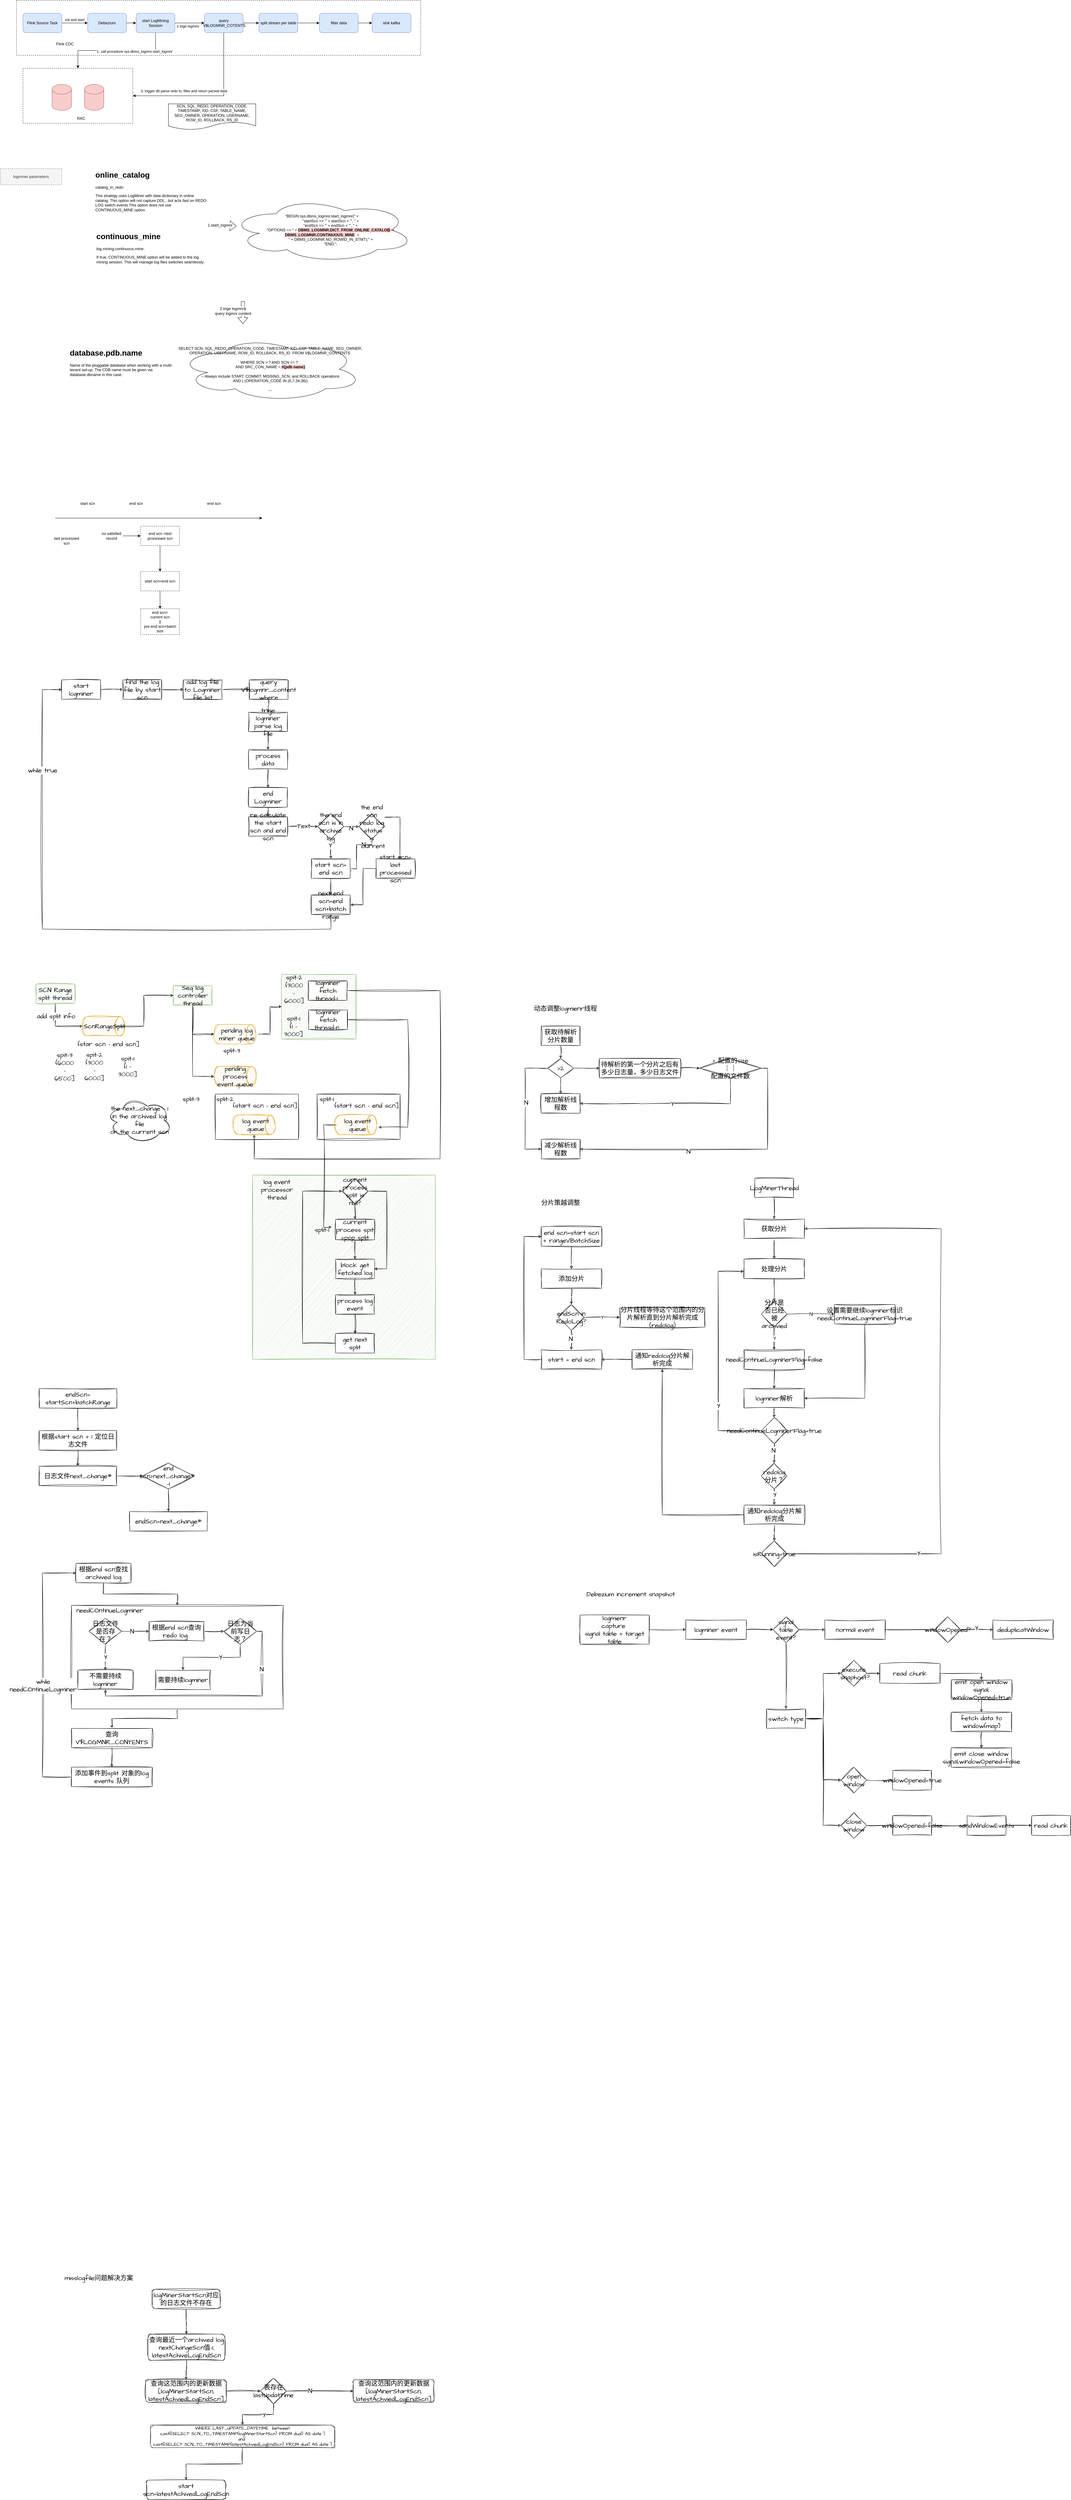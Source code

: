 <mxfile version="20.8.16" type="github">
  <diagram id="C5RBs43oDa-KdzZeNtuy" name="Page-1">
    <mxGraphModel dx="1284" dy="820" grid="1" gridSize="10" guides="1" tooltips="1" connect="1" arrows="1" fold="1" page="1" pageScale="1" pageWidth="827" pageHeight="1169" math="0" shadow="0">
      <root>
        <mxCell id="WIyWlLk6GJQsqaUBKTNV-0" />
        <mxCell id="WIyWlLk6GJQsqaUBKTNV-1" parent="WIyWlLk6GJQsqaUBKTNV-0" />
        <mxCell id="Q4Z91RLdF0Bx-5ABfith-171" style="edgeStyle=orthogonalEdgeStyle;rounded=0;sketch=1;hachureGap=4;jiggle=2;curveFitting=1;orthogonalLoop=1;jettySize=auto;html=1;fontFamily=Architects Daughter;fontSource=https%3A%2F%2Ffonts.googleapis.com%2Fcss%3Ffamily%3DArchitects%2BDaughter;fontSize=16;" parent="WIyWlLk6GJQsqaUBKTNV-1" source="Q4Z91RLdF0Bx-5ABfith-149" target="Q4Z91RLdF0Bx-5ABfith-162" edge="1">
          <mxGeometry relative="1" as="geometry" />
        </mxCell>
        <mxCell id="Q4Z91RLdF0Bx-5ABfith-149" value="" style="rounded=0;whiteSpace=wrap;html=1;labelBorderColor=none;sketch=1;hachureGap=4;jiggle=2;curveFitting=1;fontFamily=Architects Daughter;fontSource=https%3A%2F%2Ffonts.googleapis.com%2Fcss%3Ffamily%3DArchitects%2BDaughter;fontSize=20;" parent="WIyWlLk6GJQsqaUBKTNV-1" vertex="1">
          <mxGeometry x="290" y="5420" width="655" height="320" as="geometry" />
        </mxCell>
        <mxCell id="a2s3owxSg3qmIjE8sJY4-7" value="" style="rounded=0;whiteSpace=wrap;html=1;dashed=1;" parent="WIyWlLk6GJQsqaUBKTNV-1" vertex="1">
          <mxGeometry x="120" y="460" width="1250" height="170" as="geometry" />
        </mxCell>
        <mxCell id="a2s3owxSg3qmIjE8sJY4-8" value="Flink CDC" style="text;html=1;strokeColor=none;fillColor=none;align=center;verticalAlign=middle;whiteSpace=wrap;rounded=0;dashed=1;" parent="WIyWlLk6GJQsqaUBKTNV-1" vertex="1">
          <mxGeometry x="240" y="580" width="60" height="30" as="geometry" />
        </mxCell>
        <mxCell id="a2s3owxSg3qmIjE8sJY4-11" value="" style="edgeStyle=orthogonalEdgeStyle;rounded=0;orthogonalLoop=1;jettySize=auto;html=1;" parent="WIyWlLk6GJQsqaUBKTNV-1" source="a2s3owxSg3qmIjE8sJY4-9" target="a2s3owxSg3qmIjE8sJY4-10" edge="1">
          <mxGeometry relative="1" as="geometry" />
        </mxCell>
        <mxCell id="a2s3owxSg3qmIjE8sJY4-14" value="init and start" style="edgeLabel;html=1;align=center;verticalAlign=middle;resizable=0;points=[];" parent="a2s3owxSg3qmIjE8sJY4-11" vertex="1" connectable="0">
          <mxGeometry x="-0.075" y="-5" relative="1" as="geometry">
            <mxPoint x="3" y="-15" as="offset" />
          </mxGeometry>
        </mxCell>
        <mxCell id="a2s3owxSg3qmIjE8sJY4-9" value="Flink Source Task" style="rounded=1;whiteSpace=wrap;html=1;fillColor=#dae8fc;strokeColor=#6c8ebf;" parent="WIyWlLk6GJQsqaUBKTNV-1" vertex="1">
          <mxGeometry x="140" y="500" width="120" height="60" as="geometry" />
        </mxCell>
        <mxCell id="a2s3owxSg3qmIjE8sJY4-16" value="" style="edgeStyle=orthogonalEdgeStyle;rounded=0;orthogonalLoop=1;jettySize=auto;html=1;" parent="WIyWlLk6GJQsqaUBKTNV-1" source="a2s3owxSg3qmIjE8sJY4-10" target="a2s3owxSg3qmIjE8sJY4-15" edge="1">
          <mxGeometry relative="1" as="geometry" />
        </mxCell>
        <mxCell id="a2s3owxSg3qmIjE8sJY4-10" value="Debezium" style="whiteSpace=wrap;html=1;fillColor=#dae8fc;strokeColor=#6c8ebf;rounded=1;" parent="WIyWlLk6GJQsqaUBKTNV-1" vertex="1">
          <mxGeometry x="340" y="500" width="120" height="60" as="geometry" />
        </mxCell>
        <mxCell id="a2s3owxSg3qmIjE8sJY4-12" value="" style="rounded=0;whiteSpace=wrap;html=1;dashed=1;" parent="WIyWlLk6GJQsqaUBKTNV-1" vertex="1">
          <mxGeometry x="140" y="670" width="340" height="170" as="geometry" />
        </mxCell>
        <mxCell id="a2s3owxSg3qmIjE8sJY4-13" value="" style="shape=cylinder3;whiteSpace=wrap;html=1;boundedLbl=1;backgroundOutline=1;size=15;fillColor=#f8cecc;strokeColor=#b85450;" parent="WIyWlLk6GJQsqaUBKTNV-1" vertex="1">
          <mxGeometry x="230" y="720" width="60" height="80" as="geometry" />
        </mxCell>
        <mxCell id="a2s3owxSg3qmIjE8sJY4-17" style="edgeStyle=orthogonalEdgeStyle;rounded=0;orthogonalLoop=1;jettySize=auto;html=1;exitX=0.5;exitY=1;exitDx=0;exitDy=0;" parent="WIyWlLk6GJQsqaUBKTNV-1" source="a2s3owxSg3qmIjE8sJY4-15" target="a2s3owxSg3qmIjE8sJY4-12" edge="1">
          <mxGeometry relative="1" as="geometry" />
        </mxCell>
        <mxCell id="a2s3owxSg3qmIjE8sJY4-18" value="1. call procedure sys.dbms_logmnr.start_logmnr" style="edgeLabel;html=1;align=center;verticalAlign=middle;resizable=0;points=[];" parent="a2s3owxSg3qmIjE8sJY4-17" vertex="1" connectable="0">
          <mxGeometry x="-0.31" y="3" relative="1" as="geometry">
            <mxPoint as="offset" />
          </mxGeometry>
        </mxCell>
        <mxCell id="a2s3owxSg3qmIjE8sJY4-21" value="" style="edgeStyle=orthogonalEdgeStyle;rounded=0;orthogonalLoop=1;jettySize=auto;html=1;" parent="WIyWlLk6GJQsqaUBKTNV-1" source="a2s3owxSg3qmIjE8sJY4-15" target="a2s3owxSg3qmIjE8sJY4-20" edge="1">
          <mxGeometry relative="1" as="geometry" />
        </mxCell>
        <mxCell id="a2s3owxSg3qmIjE8sJY4-32" value="2 trige logminr" style="edgeLabel;html=1;align=center;verticalAlign=middle;resizable=0;points=[];" parent="a2s3owxSg3qmIjE8sJY4-21" vertex="1" connectable="0">
          <mxGeometry x="0.1" y="-5" relative="1" as="geometry">
            <mxPoint x="-10" y="5" as="offset" />
          </mxGeometry>
        </mxCell>
        <mxCell id="a2s3owxSg3qmIjE8sJY4-15" value="start LogMining Session" style="whiteSpace=wrap;html=1;fillColor=#dae8fc;strokeColor=#6c8ebf;rounded=1;" parent="WIyWlLk6GJQsqaUBKTNV-1" vertex="1">
          <mxGeometry x="490" y="500" width="120" height="60" as="geometry" />
        </mxCell>
        <mxCell id="a2s3owxSg3qmIjE8sJY4-23" style="edgeStyle=orthogonalEdgeStyle;rounded=0;orthogonalLoop=1;jettySize=auto;html=1;entryX=1;entryY=0.5;entryDx=0;entryDy=0;exitX=0.5;exitY=1;exitDx=0;exitDy=0;" parent="WIyWlLk6GJQsqaUBKTNV-1" source="a2s3owxSg3qmIjE8sJY4-20" target="a2s3owxSg3qmIjE8sJY4-12" edge="1">
          <mxGeometry relative="1" as="geometry" />
        </mxCell>
        <mxCell id="a2s3owxSg3qmIjE8sJY4-24" value="3. trigger db parse redo lo, filter and return parsed data&amp;nbsp;" style="edgeLabel;html=1;align=center;verticalAlign=middle;resizable=0;points=[];" parent="a2s3owxSg3qmIjE8sJY4-23" vertex="1" connectable="0">
          <mxGeometry x="0.371" y="3" relative="1" as="geometry">
            <mxPoint x="9" y="-18" as="offset" />
          </mxGeometry>
        </mxCell>
        <mxCell id="MGJxTlzYksmv63LTrWDe-18" value="" style="edgeStyle=orthogonalEdgeStyle;rounded=0;orthogonalLoop=1;jettySize=auto;html=1;fontColor=default;" parent="WIyWlLk6GJQsqaUBKTNV-1" source="a2s3owxSg3qmIjE8sJY4-20" target="MGJxTlzYksmv63LTrWDe-17" edge="1">
          <mxGeometry relative="1" as="geometry" />
        </mxCell>
        <mxCell id="a2s3owxSg3qmIjE8sJY4-20" value="query &amp;nbsp;V$LOGMNR_COTENTS" style="whiteSpace=wrap;html=1;fillColor=#dae8fc;strokeColor=#6c8ebf;rounded=1;" parent="WIyWlLk6GJQsqaUBKTNV-1" vertex="1">
          <mxGeometry x="701" y="500" width="120" height="60" as="geometry" />
        </mxCell>
        <mxCell id="a2s3owxSg3qmIjE8sJY4-25" value="SCN, SQL_REDO, OPERATION_CODE, TIMESTAMP, XID, CSF, TABLE_NAME, SEG_OWNER, OPERATION, USERNAME, ROW_ID, ROLLBACK, RS_ID" style="shape=document;whiteSpace=wrap;html=1;boundedLbl=1;" parent="WIyWlLk6GJQsqaUBKTNV-1" vertex="1">
          <mxGeometry x="590" y="780" width="270" height="80" as="geometry" />
        </mxCell>
        <mxCell id="a2s3owxSg3qmIjE8sJY4-27" value="" style="shape=cylinder3;whiteSpace=wrap;html=1;boundedLbl=1;backgroundOutline=1;size=15;fillColor=#f8cecc;strokeColor=#b85450;" parent="WIyWlLk6GJQsqaUBKTNV-1" vertex="1">
          <mxGeometry x="330" y="720" width="60" height="80" as="geometry" />
        </mxCell>
        <mxCell id="MGJxTlzYksmv63LTrWDe-21" value="" style="edgeStyle=orthogonalEdgeStyle;rounded=0;orthogonalLoop=1;jettySize=auto;html=1;fontColor=default;" parent="WIyWlLk6GJQsqaUBKTNV-1" source="a2s3owxSg3qmIjE8sJY4-28" target="MGJxTlzYksmv63LTrWDe-20" edge="1">
          <mxGeometry relative="1" as="geometry" />
        </mxCell>
        <mxCell id="a2s3owxSg3qmIjE8sJY4-28" value="filter data" style="whiteSpace=wrap;html=1;fillColor=#dae8fc;strokeColor=#6c8ebf;rounded=1;" parent="WIyWlLk6GJQsqaUBKTNV-1" vertex="1">
          <mxGeometry x="1057" y="500" width="120" height="60" as="geometry" />
        </mxCell>
        <mxCell id="a2s3owxSg3qmIjE8sJY4-30" value="RAC" style="text;html=1;strokeColor=none;fillColor=none;align=center;verticalAlign=middle;whiteSpace=wrap;rounded=0;" parent="WIyWlLk6GJQsqaUBKTNV-1" vertex="1">
          <mxGeometry x="290" y="810" width="60" height="30" as="geometry" />
        </mxCell>
        <mxCell id="MGJxTlzYksmv63LTrWDe-0" value="logminer parameters" style="text;html=1;align=center;verticalAlign=middle;whiteSpace=wrap;rounded=0;fillColor=#f5f5f5;fontColor=#333333;strokeColor=#666666;dashed=1;" parent="WIyWlLk6GJQsqaUBKTNV-1" vertex="1">
          <mxGeometry x="70" y="980" width="190" height="50" as="geometry" />
        </mxCell>
        <mxCell id="MGJxTlzYksmv63LTrWDe-4" value="&lt;h1&gt;online_catalog&lt;/h1&gt;&lt;p&gt;catalog_in_redo:&lt;/p&gt;&lt;p&gt;This strategy uses LogMiner with data dictionary in online catalog. This option will not capture DDL , but acts fast on REDO LOG switch events This option does not use CONTINUOUS_MINE option&lt;br&gt;&lt;/p&gt;" style="text;html=1;strokeColor=none;fillColor=none;spacing=5;spacingTop=-20;whiteSpace=wrap;overflow=hidden;rounded=0;" parent="WIyWlLk6GJQsqaUBKTNV-1" vertex="1">
          <mxGeometry x="359" y="980" width="356" height="170" as="geometry" />
        </mxCell>
        <mxCell id="MGJxTlzYksmv63LTrWDe-5" value="&lt;h1&gt;continuous_mine&lt;/h1&gt;&lt;span style=&quot;text-align: center;&quot;&gt;log.mining.continuous.mine&lt;/span&gt;:&lt;span style=&quot;text-align: center;&quot;&gt;&lt;br&gt;&lt;/span&gt;&lt;p&gt;If true, CONTINUOUS_MINE option will be added to the log mining session. This will manage log files switches seamlessly.&lt;br&gt;&lt;/p&gt;" style="text;html=1;strokeColor=none;fillColor=none;spacing=5;spacingTop=-20;whiteSpace=wrap;overflow=hidden;rounded=0;" parent="WIyWlLk6GJQsqaUBKTNV-1" vertex="1">
          <mxGeometry x="362" y="1170" width="356" height="200" as="geometry" />
        </mxCell>
        <mxCell id="MGJxTlzYksmv63LTrWDe-7" value="&lt;div&gt;&quot;BEGIN sys.dbms_logmnr.start_logmnr(&quot; +&lt;/div&gt;&lt;div&gt;&amp;nbsp; &amp;nbsp; &amp;nbsp; &amp;nbsp; &amp;nbsp; &amp;nbsp; &amp;nbsp; &amp;nbsp; &quot;startScn =&amp;gt; &#39;&quot; + startScn + &quot;&#39;, &quot; +&lt;/div&gt;&lt;div&gt;&amp;nbsp; &amp;nbsp; &amp;nbsp; &amp;nbsp; &amp;nbsp; &amp;nbsp; &amp;nbsp; &amp;nbsp; &quot;endScn =&amp;gt; &#39;&quot; + endScn + &quot;&#39;, &quot; +&lt;/div&gt;&lt;div&gt;&amp;nbsp; &amp;nbsp; &amp;nbsp; &amp;nbsp; &amp;nbsp; &amp;nbsp; &amp;nbsp; &amp;nbsp; &quot;OPTIONS =&amp;gt; &quot; + &lt;b style=&quot;background-color: rgb(255, 204, 204);&quot;&gt;DBMS_LOGMNR.DICT_FROM_ONLINE_CATALO&lt;/b&gt;&lt;b style=&quot;background-color: rgb(255, 153, 153);&quot;&gt;G&lt;/b&gt; &amp;nbsp;+ &lt;b style=&quot;background-color: rgb(255, 204, 204);&quot;&gt;DBMS_LOGMNR.CONTINUOUS_MINE&lt;/b&gt;&amp;nbsp; +&lt;/div&gt;&lt;div&gt;&amp;nbsp; &amp;nbsp; &amp;nbsp; &amp;nbsp; &amp;nbsp; &amp;nbsp; &amp;nbsp; &amp;nbsp; &quot; + DBMS_LOGMNR.NO_ROWID_IN_STMT);&quot; +&lt;/div&gt;&lt;div&gt;&amp;nbsp; &amp;nbsp; &amp;nbsp; &amp;nbsp; &amp;nbsp; &amp;nbsp; &amp;nbsp; &amp;nbsp; &quot;END;&quot;;&lt;/div&gt;" style="ellipse;shape=cloud;whiteSpace=wrap;html=1;fontColor=default;" parent="WIyWlLk6GJQsqaUBKTNV-1" vertex="1">
          <mxGeometry x="780" y="1070" width="570" height="200" as="geometry" />
        </mxCell>
        <mxCell id="MGJxTlzYksmv63LTrWDe-8" value="" style="shape=flexArrow;endArrow=classic;html=1;rounded=0;fontColor=default;startArrow=none;" parent="WIyWlLk6GJQsqaUBKTNV-1" source="MGJxTlzYksmv63LTrWDe-13" edge="1">
          <mxGeometry width="50" height="50" relative="1" as="geometry">
            <mxPoint x="720" y="1158" as="sourcePoint" />
            <mxPoint x="800" y="1158" as="targetPoint" />
          </mxGeometry>
        </mxCell>
        <mxCell id="MGJxTlzYksmv63LTrWDe-11" value="SELECT SCN, SQL_REDO, OPERATION_CODE, TIMESTAMP, XID, CSF, TABLE_NAME, SEG_OWNER, OPERATION, USERNAME, ROW_ID, ROLLBACK, RS_ID &amp;nbsp;FROM V$LOGMNR_CONTENTS&amp;nbsp;&lt;br&gt;&lt;br&gt;&lt;div&gt;WHERE SCN &amp;gt; ? AND SCN &amp;lt;= ? &amp;nbsp;&lt;/div&gt;&lt;div&gt;AND SRC_CON_NAME = &lt;b style=&quot;background-color: rgb(255, 204, 204);&quot;&gt;#{pdb name}&lt;/b&gt;&lt;/div&gt;&lt;div&gt;&lt;b style=&quot;background-color: rgb(255, 204, 204);&quot;&gt;&lt;br&gt;&lt;/b&gt;&lt;/div&gt;&lt;div&gt;&lt;div&gt;-- Always include START, COMMIT, MISSING_SCN, and ROLLBACK operations&lt;/div&gt;&lt;div&gt;AND ( (OPERATION_CODE IN (6,7,34,36))&lt;/div&gt;&lt;/div&gt;&lt;div&gt;&lt;br&gt;&lt;/div&gt;&lt;div&gt;---&lt;/div&gt;" style="ellipse;shape=cloud;whiteSpace=wrap;html=1;fontColor=default;" parent="WIyWlLk6GJQsqaUBKTNV-1" vertex="1">
          <mxGeometry x="620" y="1500" width="570" height="200" as="geometry" />
        </mxCell>
        <mxCell id="MGJxTlzYksmv63LTrWDe-12" value="" style="shape=flexArrow;endArrow=classic;html=1;rounded=0;fontColor=default;" parent="WIyWlLk6GJQsqaUBKTNV-1" edge="1">
          <mxGeometry width="50" height="50" relative="1" as="geometry">
            <mxPoint x="820" y="1390" as="sourcePoint" />
            <mxPoint x="820" y="1460" as="targetPoint" />
          </mxGeometry>
        </mxCell>
        <mxCell id="MGJxTlzYksmv63LTrWDe-14" value="2.trige logmnr&amp;amp;&lt;br&gt;query logmnr content" style="text;html=1;strokeColor=none;fillColor=none;align=center;verticalAlign=middle;whiteSpace=wrap;rounded=0;labelBackgroundColor=#FFFFFF;fontColor=default;" parent="WIyWlLk6GJQsqaUBKTNV-1" vertex="1">
          <mxGeometry x="690" y="1400" width="200" height="40" as="geometry" />
        </mxCell>
        <mxCell id="MGJxTlzYksmv63LTrWDe-13" value="1.start_logmnr" style="text;html=1;strokeColor=none;fillColor=none;align=center;verticalAlign=middle;whiteSpace=wrap;rounded=0;labelBackgroundColor=#FFFFFF;fontColor=default;" parent="WIyWlLk6GJQsqaUBKTNV-1" vertex="1">
          <mxGeometry x="720" y="1140" width="60" height="30" as="geometry" />
        </mxCell>
        <mxCell id="MGJxTlzYksmv63LTrWDe-15" value="" style="shape=flexArrow;endArrow=none;html=1;rounded=0;fontColor=default;" parent="WIyWlLk6GJQsqaUBKTNV-1" edge="1">
          <mxGeometry width="50" height="50" relative="1" as="geometry">
            <mxPoint x="707" y="1158" as="sourcePoint" />
            <mxPoint x="707" y="1158" as="targetPoint" />
          </mxGeometry>
        </mxCell>
        <mxCell id="MGJxTlzYksmv63LTrWDe-16" value="&lt;h1&gt;database.pdb.name&lt;/h1&gt;Name of the pluggable database when working with a multi-tenant set-up. The CDB name must be given via database.dbname in this case." style="text;html=1;strokeColor=none;fillColor=none;spacing=5;spacingTop=-20;whiteSpace=wrap;overflow=hidden;rounded=0;" parent="WIyWlLk6GJQsqaUBKTNV-1" vertex="1">
          <mxGeometry x="280" y="1530" width="356" height="150" as="geometry" />
        </mxCell>
        <mxCell id="MGJxTlzYksmv63LTrWDe-19" value="" style="edgeStyle=orthogonalEdgeStyle;rounded=0;orthogonalLoop=1;jettySize=auto;html=1;fontColor=default;" parent="WIyWlLk6GJQsqaUBKTNV-1" source="MGJxTlzYksmv63LTrWDe-17" target="a2s3owxSg3qmIjE8sJY4-28" edge="1">
          <mxGeometry relative="1" as="geometry" />
        </mxCell>
        <mxCell id="MGJxTlzYksmv63LTrWDe-17" value="split stream per table" style="whiteSpace=wrap;html=1;fillColor=#dae8fc;strokeColor=#6c8ebf;rounded=1;" parent="WIyWlLk6GJQsqaUBKTNV-1" vertex="1">
          <mxGeometry x="870" y="500" width="120" height="60" as="geometry" />
        </mxCell>
        <mxCell id="MGJxTlzYksmv63LTrWDe-20" value="sink kafka" style="whiteSpace=wrap;html=1;fillColor=#dae8fc;strokeColor=#6c8ebf;rounded=1;" parent="WIyWlLk6GJQsqaUBKTNV-1" vertex="1">
          <mxGeometry x="1220" y="500" width="120" height="60" as="geometry" />
        </mxCell>
        <mxCell id="MGJxTlzYksmv63LTrWDe-22" value="" style="endArrow=classic;html=1;rounded=0;fontColor=default;" parent="WIyWlLk6GJQsqaUBKTNV-1" edge="1">
          <mxGeometry width="50" height="50" relative="1" as="geometry">
            <mxPoint x="240" y="2060" as="sourcePoint" />
            <mxPoint x="880" y="2060" as="targetPoint" />
          </mxGeometry>
        </mxCell>
        <mxCell id="MGJxTlzYksmv63LTrWDe-25" value="start scn" style="text;html=1;align=center;verticalAlign=middle;whiteSpace=wrap;rounded=0;dashed=1;labelBackgroundColor=#FFFFFF;" parent="WIyWlLk6GJQsqaUBKTNV-1" vertex="1">
          <mxGeometry x="310" y="2000" width="60" height="30" as="geometry" />
        </mxCell>
        <mxCell id="MGJxTlzYksmv63LTrWDe-26" value="end scn" style="text;html=1;align=center;verticalAlign=middle;whiteSpace=wrap;rounded=0;dashed=1;labelBackgroundColor=#FFFFFF;" parent="WIyWlLk6GJQsqaUBKTNV-1" vertex="1">
          <mxGeometry x="460" y="2000" width="60" height="30" as="geometry" />
        </mxCell>
        <mxCell id="MGJxTlzYksmv63LTrWDe-27" value="last processed scn" style="text;html=1;strokeColor=none;fillColor=none;align=center;verticalAlign=middle;whiteSpace=wrap;rounded=0;dashed=1;labelBackgroundColor=#FFFFFF;fontColor=default;" parent="WIyWlLk6GJQsqaUBKTNV-1" vertex="1">
          <mxGeometry x="230" y="2115" width="90" height="30" as="geometry" />
        </mxCell>
        <mxCell id="MGJxTlzYksmv63LTrWDe-30" value="" style="edgeStyle=orthogonalEdgeStyle;rounded=0;orthogonalLoop=1;jettySize=auto;html=1;fontColor=default;" parent="WIyWlLk6GJQsqaUBKTNV-1" source="MGJxTlzYksmv63LTrWDe-28" target="MGJxTlzYksmv63LTrWDe-29" edge="1">
          <mxGeometry relative="1" as="geometry" />
        </mxCell>
        <mxCell id="MGJxTlzYksmv63LTrWDe-28" value="no satisfied record" style="text;html=1;strokeColor=none;fillColor=none;align=center;verticalAlign=middle;whiteSpace=wrap;rounded=0;dashed=1;labelBackgroundColor=#FFFFFF;fontColor=default;" parent="WIyWlLk6GJQsqaUBKTNV-1" vertex="1">
          <mxGeometry x="379" y="2100" width="70" height="30" as="geometry" />
        </mxCell>
        <mxCell id="MGJxTlzYksmv63LTrWDe-32" value="" style="edgeStyle=orthogonalEdgeStyle;rounded=0;orthogonalLoop=1;jettySize=auto;html=1;fontColor=default;" parent="WIyWlLk6GJQsqaUBKTNV-1" source="MGJxTlzYksmv63LTrWDe-29" target="MGJxTlzYksmv63LTrWDe-31" edge="1">
          <mxGeometry relative="1" as="geometry" />
        </mxCell>
        <mxCell id="MGJxTlzYksmv63LTrWDe-29" value="end scn =last processed scn" style="whiteSpace=wrap;html=1;dashed=1;labelBackgroundColor=#FFFFFF;fontColor=default;" parent="WIyWlLk6GJQsqaUBKTNV-1" vertex="1">
          <mxGeometry x="504" y="2085" width="120" height="60" as="geometry" />
        </mxCell>
        <mxCell id="MGJxTlzYksmv63LTrWDe-36" style="edgeStyle=orthogonalEdgeStyle;rounded=0;orthogonalLoop=1;jettySize=auto;html=1;entryX=0.5;entryY=0;entryDx=0;entryDy=0;fontColor=default;" parent="WIyWlLk6GJQsqaUBKTNV-1" source="MGJxTlzYksmv63LTrWDe-31" target="MGJxTlzYksmv63LTrWDe-35" edge="1">
          <mxGeometry relative="1" as="geometry" />
        </mxCell>
        <mxCell id="MGJxTlzYksmv63LTrWDe-31" value="start scn=end scn" style="whiteSpace=wrap;html=1;dashed=1;labelBackgroundColor=#FFFFFF;" parent="WIyWlLk6GJQsqaUBKTNV-1" vertex="1">
          <mxGeometry x="504" y="2225" width="120" height="60" as="geometry" />
        </mxCell>
        <mxCell id="MGJxTlzYksmv63LTrWDe-33" value="end scn" style="text;html=1;align=center;verticalAlign=middle;whiteSpace=wrap;rounded=0;dashed=1;labelBackgroundColor=#FFFFFF;" parent="WIyWlLk6GJQsqaUBKTNV-1" vertex="1">
          <mxGeometry x="701" y="2000" width="60" height="30" as="geometry" />
        </mxCell>
        <mxCell id="MGJxTlzYksmv63LTrWDe-35" value="end scn=&lt;br&gt;current scn &lt;br&gt;||&lt;br&gt;pre end scn+batch size" style="whiteSpace=wrap;html=1;dashed=1;labelBackgroundColor=#FFFFFF;" parent="WIyWlLk6GJQsqaUBKTNV-1" vertex="1">
          <mxGeometry x="504" y="2340" width="120" height="80" as="geometry" />
        </mxCell>
        <mxCell id="Q4Z91RLdF0Bx-5ABfith-3" style="edgeStyle=orthogonalEdgeStyle;rounded=0;sketch=1;hachureGap=4;jiggle=2;curveFitting=1;orthogonalLoop=1;jettySize=auto;html=1;entryX=0;entryY=0.5;entryDx=0;entryDy=0;fontFamily=Architects Daughter;fontSource=https%3A%2F%2Ffonts.googleapis.com%2Fcss%3Ffamily%3DArchitects%2BDaughter;fontSize=16;" parent="WIyWlLk6GJQsqaUBKTNV-1" source="Q4Z91RLdF0Bx-5ABfith-0" target="Q4Z91RLdF0Bx-5ABfith-2" edge="1">
          <mxGeometry relative="1" as="geometry" />
        </mxCell>
        <mxCell id="Q4Z91RLdF0Bx-5ABfith-0" value="start logminer" style="rounded=0;whiteSpace=wrap;html=1;sketch=1;hachureGap=4;jiggle=2;curveFitting=1;fontFamily=Architects Daughter;fontSource=https%3A%2F%2Ffonts.googleapis.com%2Fcss%3Ffamily%3DArchitects%2BDaughter;fontSize=20;" parent="WIyWlLk6GJQsqaUBKTNV-1" vertex="1">
          <mxGeometry x="260" y="2560" width="120" height="60" as="geometry" />
        </mxCell>
        <mxCell id="Q4Z91RLdF0Bx-5ABfith-5" style="edgeStyle=orthogonalEdgeStyle;rounded=0;sketch=1;hachureGap=4;jiggle=2;curveFitting=1;orthogonalLoop=1;jettySize=auto;html=1;entryX=0;entryY=0.5;entryDx=0;entryDy=0;fontFamily=Architects Daughter;fontSource=https%3A%2F%2Ffonts.googleapis.com%2Fcss%3Ffamily%3DArchitects%2BDaughter;fontSize=16;" parent="WIyWlLk6GJQsqaUBKTNV-1" source="Q4Z91RLdF0Bx-5ABfith-2" target="Q4Z91RLdF0Bx-5ABfith-4" edge="1">
          <mxGeometry relative="1" as="geometry" />
        </mxCell>
        <mxCell id="Q4Z91RLdF0Bx-5ABfith-2" value="find the log file by start scn" style="rounded=0;whiteSpace=wrap;html=1;sketch=1;hachureGap=4;jiggle=2;curveFitting=1;fontFamily=Architects Daughter;fontSource=https%3A%2F%2Ffonts.googleapis.com%2Fcss%3Ffamily%3DArchitects%2BDaughter;fontSize=20;" parent="WIyWlLk6GJQsqaUBKTNV-1" vertex="1">
          <mxGeometry x="449" y="2560" width="120" height="60" as="geometry" />
        </mxCell>
        <mxCell id="Q4Z91RLdF0Bx-5ABfith-8" style="edgeStyle=orthogonalEdgeStyle;rounded=0;sketch=1;hachureGap=4;jiggle=2;curveFitting=1;orthogonalLoop=1;jettySize=auto;html=1;fontFamily=Architects Daughter;fontSource=https%3A%2F%2Ffonts.googleapis.com%2Fcss%3Ffamily%3DArchitects%2BDaughter;fontSize=16;" parent="WIyWlLk6GJQsqaUBKTNV-1" source="Q4Z91RLdF0Bx-5ABfith-4" target="Q4Z91RLdF0Bx-5ABfith-7" edge="1">
          <mxGeometry relative="1" as="geometry" />
        </mxCell>
        <mxCell id="Q4Z91RLdF0Bx-5ABfith-4" value="add log file to Logminer file list" style="rounded=0;whiteSpace=wrap;html=1;sketch=1;hachureGap=4;jiggle=2;curveFitting=1;fontFamily=Architects Daughter;fontSource=https%3A%2F%2Ffonts.googleapis.com%2Fcss%3Ffamily%3DArchitects%2BDaughter;fontSize=20;" parent="WIyWlLk6GJQsqaUBKTNV-1" vertex="1">
          <mxGeometry x="636" y="2560" width="120" height="60" as="geometry" />
        </mxCell>
        <mxCell id="Q4Z91RLdF0Bx-5ABfith-10" style="edgeStyle=orthogonalEdgeStyle;rounded=0;sketch=1;hachureGap=4;jiggle=2;curveFitting=1;orthogonalLoop=1;jettySize=auto;html=1;entryX=0.5;entryY=0;entryDx=0;entryDy=0;fontFamily=Architects Daughter;fontSource=https%3A%2F%2Ffonts.googleapis.com%2Fcss%3Ffamily%3DArchitects%2BDaughter;fontSize=16;exitX=0.5;exitY=1;exitDx=0;exitDy=0;" parent="WIyWlLk6GJQsqaUBKTNV-1" source="Q4Z91RLdF0Bx-5ABfith-7" target="Q4Z91RLdF0Bx-5ABfith-9" edge="1">
          <mxGeometry relative="1" as="geometry" />
        </mxCell>
        <mxCell id="Q4Z91RLdF0Bx-5ABfith-7" value="query V$logmnr_content&lt;br&gt;where" style="rounded=0;whiteSpace=wrap;html=1;sketch=1;hachureGap=4;jiggle=2;curveFitting=1;fontFamily=Architects Daughter;fontSource=https%3A%2F%2Ffonts.googleapis.com%2Fcss%3Ffamily%3DArchitects%2BDaughter;fontSize=20;" parent="WIyWlLk6GJQsqaUBKTNV-1" vertex="1">
          <mxGeometry x="840" y="2560" width="120" height="60" as="geometry" />
        </mxCell>
        <mxCell id="Q4Z91RLdF0Bx-5ABfith-13" style="edgeStyle=orthogonalEdgeStyle;rounded=0;sketch=1;hachureGap=4;jiggle=2;curveFitting=1;orthogonalLoop=1;jettySize=auto;html=1;fontFamily=Architects Daughter;fontSource=https%3A%2F%2Ffonts.googleapis.com%2Fcss%3Ffamily%3DArchitects%2BDaughter;fontSize=16;" parent="WIyWlLk6GJQsqaUBKTNV-1" source="Q4Z91RLdF0Bx-5ABfith-9" target="Q4Z91RLdF0Bx-5ABfith-12" edge="1">
          <mxGeometry relative="1" as="geometry" />
        </mxCell>
        <mxCell id="Q4Z91RLdF0Bx-5ABfith-9" value="trige logminer parse log file" style="rounded=0;whiteSpace=wrap;html=1;sketch=1;hachureGap=4;jiggle=2;curveFitting=1;fontFamily=Architects Daughter;fontSource=https%3A%2F%2Ffonts.googleapis.com%2Fcss%3Ffamily%3DArchitects%2BDaughter;fontSize=20;" parent="WIyWlLk6GJQsqaUBKTNV-1" vertex="1">
          <mxGeometry x="838" y="2660" width="120" height="60" as="geometry" />
        </mxCell>
        <mxCell id="Q4Z91RLdF0Bx-5ABfith-17" style="edgeStyle=orthogonalEdgeStyle;rounded=0;sketch=1;hachureGap=4;jiggle=2;curveFitting=1;orthogonalLoop=1;jettySize=auto;html=1;entryX=0.5;entryY=0;entryDx=0;entryDy=0;fontFamily=Architects Daughter;fontSource=https%3A%2F%2Ffonts.googleapis.com%2Fcss%3Ffamily%3DArchitects%2BDaughter;fontSize=16;" parent="WIyWlLk6GJQsqaUBKTNV-1" source="Q4Z91RLdF0Bx-5ABfith-12" target="Q4Z91RLdF0Bx-5ABfith-16" edge="1">
          <mxGeometry relative="1" as="geometry" />
        </mxCell>
        <mxCell id="Q4Z91RLdF0Bx-5ABfith-12" value="process data" style="rounded=0;whiteSpace=wrap;html=1;sketch=1;hachureGap=4;jiggle=2;curveFitting=1;fontFamily=Architects Daughter;fontSource=https%3A%2F%2Ffonts.googleapis.com%2Fcss%3Ffamily%3DArchitects%2BDaughter;fontSize=20;" parent="WIyWlLk6GJQsqaUBKTNV-1" vertex="1">
          <mxGeometry x="838" y="2776" width="120" height="60" as="geometry" />
        </mxCell>
        <mxCell id="Q4Z91RLdF0Bx-5ABfith-26" style="edgeStyle=orthogonalEdgeStyle;rounded=0;sketch=1;hachureGap=4;jiggle=2;curveFitting=1;orthogonalLoop=1;jettySize=auto;html=1;exitX=1;exitY=0.5;exitDx=0;exitDy=0;entryX=0;entryY=0.5;entryDx=0;entryDy=0;fontFamily=Architects Daughter;fontSource=https%3A%2F%2Ffonts.googleapis.com%2Fcss%3Ffamily%3DArchitects%2BDaughter;fontSize=16;" parent="WIyWlLk6GJQsqaUBKTNV-1" source="Q4Z91RLdF0Bx-5ABfith-14" target="Q4Z91RLdF0Bx-5ABfith-25" edge="1">
          <mxGeometry relative="1" as="geometry" />
        </mxCell>
        <mxCell id="Q4Z91RLdF0Bx-5ABfith-29" value="Text" style="edgeLabel;html=1;align=center;verticalAlign=middle;resizable=0;points=[];fontSize=20;fontFamily=Architects Daughter;" parent="Q4Z91RLdF0Bx-5ABfith-26" vertex="1" connectable="0">
          <mxGeometry x="0.064" y="2" relative="1" as="geometry">
            <mxPoint as="offset" />
          </mxGeometry>
        </mxCell>
        <mxCell id="Q4Z91RLdF0Bx-5ABfith-14" value="re calculate the start scn and end scn" style="rounded=0;whiteSpace=wrap;html=1;sketch=1;hachureGap=4;jiggle=2;curveFitting=1;fontFamily=Architects Daughter;fontSource=https%3A%2F%2Ffonts.googleapis.com%2Fcss%3Ffamily%3DArchitects%2BDaughter;fontSize=20;" parent="WIyWlLk6GJQsqaUBKTNV-1" vertex="1">
          <mxGeometry x="838" y="2983" width="120" height="60" as="geometry" />
        </mxCell>
        <mxCell id="Q4Z91RLdF0Bx-5ABfith-18" style="edgeStyle=orthogonalEdgeStyle;rounded=0;sketch=1;hachureGap=4;jiggle=2;curveFitting=1;orthogonalLoop=1;jettySize=auto;html=1;fontFamily=Architects Daughter;fontSource=https%3A%2F%2Ffonts.googleapis.com%2Fcss%3Ffamily%3DArchitects%2BDaughter;fontSize=16;" parent="WIyWlLk6GJQsqaUBKTNV-1" source="Q4Z91RLdF0Bx-5ABfith-16" target="Q4Z91RLdF0Bx-5ABfith-14" edge="1">
          <mxGeometry relative="1" as="geometry" />
        </mxCell>
        <mxCell id="Q4Z91RLdF0Bx-5ABfith-16" value="end Logminer" style="rounded=0;whiteSpace=wrap;html=1;sketch=1;hachureGap=4;jiggle=2;curveFitting=1;fontFamily=Architects Daughter;fontSource=https%3A%2F%2Ffonts.googleapis.com%2Fcss%3Ffamily%3DArchitects%2BDaughter;fontSize=20;" parent="WIyWlLk6GJQsqaUBKTNV-1" vertex="1">
          <mxGeometry x="838" y="2893" width="120" height="60" as="geometry" />
        </mxCell>
        <mxCell id="Q4Z91RLdF0Bx-5ABfith-28" style="edgeStyle=orthogonalEdgeStyle;rounded=0;sketch=1;hachureGap=4;jiggle=2;curveFitting=1;orthogonalLoop=1;jettySize=auto;html=1;exitX=1;exitY=0.5;exitDx=0;exitDy=0;fontFamily=Architects Daughter;fontSource=https%3A%2F%2Ffonts.googleapis.com%2Fcss%3Ffamily%3DArchitects%2BDaughter;fontSize=16;" parent="WIyWlLk6GJQsqaUBKTNV-1" source="Q4Z91RLdF0Bx-5ABfith-25" target="Q4Z91RLdF0Bx-5ABfith-27" edge="1">
          <mxGeometry relative="1" as="geometry" />
        </mxCell>
        <mxCell id="Q4Z91RLdF0Bx-5ABfith-30" value="N" style="edgeLabel;html=1;align=center;verticalAlign=middle;resizable=0;points=[];fontSize=20;fontFamily=Architects Daughter;" parent="Q4Z91RLdF0Bx-5ABfith-28" vertex="1" connectable="0">
          <mxGeometry x="-0.021" y="-5" relative="1" as="geometry">
            <mxPoint as="offset" />
          </mxGeometry>
        </mxCell>
        <mxCell id="Q4Z91RLdF0Bx-5ABfith-32" style="edgeStyle=orthogonalEdgeStyle;rounded=0;sketch=1;hachureGap=4;jiggle=2;curveFitting=1;orthogonalLoop=1;jettySize=auto;html=1;entryX=0.5;entryY=0;entryDx=0;entryDy=0;fontFamily=Architects Daughter;fontSource=https%3A%2F%2Ffonts.googleapis.com%2Fcss%3Ffamily%3DArchitects%2BDaughter;fontSize=16;" parent="WIyWlLk6GJQsqaUBKTNV-1" source="Q4Z91RLdF0Bx-5ABfith-25" target="Q4Z91RLdF0Bx-5ABfith-31" edge="1">
          <mxGeometry relative="1" as="geometry" />
        </mxCell>
        <mxCell id="Q4Z91RLdF0Bx-5ABfith-34" value="Y" style="edgeLabel;html=1;align=center;verticalAlign=middle;resizable=0;points=[];fontSize=20;fontFamily=Architects Daughter;" parent="Q4Z91RLdF0Bx-5ABfith-32" vertex="1" connectable="0">
          <mxGeometry x="-0.4" y="-2" relative="1" as="geometry">
            <mxPoint as="offset" />
          </mxGeometry>
        </mxCell>
        <mxCell id="Q4Z91RLdF0Bx-5ABfith-25" value="the end scn is in archive log" style="rhombus;whiteSpace=wrap;html=1;sketch=1;hachureGap=4;jiggle=2;curveFitting=1;fontFamily=Architects Daughter;fontSource=https%3A%2F%2Ffonts.googleapis.com%2Fcss%3Ffamily%3DArchitects%2BDaughter;fontSize=20;" parent="WIyWlLk6GJQsqaUBKTNV-1" vertex="1">
          <mxGeometry x="1052" y="2973" width="80" height="80" as="geometry" />
        </mxCell>
        <mxCell id="Q4Z91RLdF0Bx-5ABfith-33" style="edgeStyle=orthogonalEdgeStyle;rounded=0;sketch=1;hachureGap=4;jiggle=2;curveFitting=1;orthogonalLoop=1;jettySize=auto;html=1;entryX=1;entryY=0.5;entryDx=0;entryDy=0;fontFamily=Architects Daughter;fontSource=https%3A%2F%2Ffonts.googleapis.com%2Fcss%3Ffamily%3DArchitects%2BDaughter;fontSize=16;" parent="WIyWlLk6GJQsqaUBKTNV-1" target="Q4Z91RLdF0Bx-5ABfith-31" edge="1">
          <mxGeometry relative="1" as="geometry">
            <mxPoint x="1219" y="3024" as="sourcePoint" />
            <Array as="points">
              <mxPoint x="1219" y="3069" />
              <mxPoint x="1172" y="3069" />
              <mxPoint x="1172" y="3144" />
            </Array>
          </mxGeometry>
        </mxCell>
        <mxCell id="Q4Z91RLdF0Bx-5ABfith-35" value="N" style="edgeLabel;html=1;align=center;verticalAlign=middle;resizable=0;points=[];fontSize=20;fontFamily=Architects Daughter;" parent="Q4Z91RLdF0Bx-5ABfith-33" vertex="1" connectable="0">
          <mxGeometry x="-0.241" relative="1" as="geometry">
            <mxPoint as="offset" />
          </mxGeometry>
        </mxCell>
        <mxCell id="Q4Z91RLdF0Bx-5ABfith-37" style="edgeStyle=orthogonalEdgeStyle;rounded=0;sketch=1;hachureGap=4;jiggle=2;curveFitting=1;orthogonalLoop=1;jettySize=auto;html=1;entryX=0.617;entryY=0.017;entryDx=0;entryDy=0;entryPerimeter=0;fontFamily=Architects Daughter;fontSource=https%3A%2F%2Ffonts.googleapis.com%2Fcss%3Ffamily%3DArchitects%2BDaughter;fontSize=16;" parent="WIyWlLk6GJQsqaUBKTNV-1" target="Q4Z91RLdF0Bx-5ABfith-36" edge="1">
          <mxGeometry relative="1" as="geometry">
            <mxPoint x="1259" y="2984" as="sourcePoint" />
            <Array as="points">
              <mxPoint x="1306" y="2984" />
            </Array>
          </mxGeometry>
        </mxCell>
        <mxCell id="Q4Z91RLdF0Bx-5ABfith-27" value="the end scn redo log &amp;nbsp;status is &amp;nbsp;current" style="rhombus;whiteSpace=wrap;html=1;sketch=1;hachureGap=4;jiggle=2;curveFitting=1;fontFamily=Architects Daughter;fontSource=https%3A%2F%2Ffonts.googleapis.com%2Fcss%3Ffamily%3DArchitects%2BDaughter;fontSize=20;" parent="WIyWlLk6GJQsqaUBKTNV-1" vertex="1">
          <mxGeometry x="1179" y="2973" width="80" height="80" as="geometry" />
        </mxCell>
        <mxCell id="Q4Z91RLdF0Bx-5ABfith-39" style="edgeStyle=orthogonalEdgeStyle;rounded=0;sketch=1;hachureGap=4;jiggle=2;curveFitting=1;orthogonalLoop=1;jettySize=auto;html=1;entryX=0.5;entryY=0;entryDx=0;entryDy=0;fontFamily=Architects Daughter;fontSource=https%3A%2F%2Ffonts.googleapis.com%2Fcss%3Ffamily%3DArchitects%2BDaughter;fontSize=16;" parent="WIyWlLk6GJQsqaUBKTNV-1" source="Q4Z91RLdF0Bx-5ABfith-31" target="Q4Z91RLdF0Bx-5ABfith-38" edge="1">
          <mxGeometry relative="1" as="geometry" />
        </mxCell>
        <mxCell id="Q4Z91RLdF0Bx-5ABfith-31" value="start scn= end scn" style="rounded=0;whiteSpace=wrap;html=1;sketch=1;hachureGap=4;jiggle=2;curveFitting=1;fontFamily=Architects Daughter;fontSource=https%3A%2F%2Ffonts.googleapis.com%2Fcss%3Ffamily%3DArchitects%2BDaughter;fontSize=20;" parent="WIyWlLk6GJQsqaUBKTNV-1" vertex="1">
          <mxGeometry x="1032" y="3113" width="120" height="60" as="geometry" />
        </mxCell>
        <mxCell id="Q4Z91RLdF0Bx-5ABfith-40" style="edgeStyle=orthogonalEdgeStyle;rounded=0;sketch=1;hachureGap=4;jiggle=2;curveFitting=1;orthogonalLoop=1;jettySize=auto;html=1;entryX=1;entryY=0.5;entryDx=0;entryDy=0;fontFamily=Architects Daughter;fontSource=https%3A%2F%2Ffonts.googleapis.com%2Fcss%3Ffamily%3DArchitects%2BDaughter;fontSize=16;" parent="WIyWlLk6GJQsqaUBKTNV-1" source="Q4Z91RLdF0Bx-5ABfith-36" target="Q4Z91RLdF0Bx-5ABfith-38" edge="1">
          <mxGeometry relative="1" as="geometry" />
        </mxCell>
        <mxCell id="Q4Z91RLdF0Bx-5ABfith-36" value="start scn= last processed scn" style="rounded=0;whiteSpace=wrap;html=1;sketch=1;hachureGap=4;jiggle=2;curveFitting=1;fontFamily=Architects Daughter;fontSource=https%3A%2F%2Ffonts.googleapis.com%2Fcss%3Ffamily%3DArchitects%2BDaughter;fontSize=20;" parent="WIyWlLk6GJQsqaUBKTNV-1" vertex="1">
          <mxGeometry x="1232" y="3113" width="120" height="60" as="geometry" />
        </mxCell>
        <mxCell id="Q4Z91RLdF0Bx-5ABfith-41" style="edgeStyle=orthogonalEdgeStyle;rounded=0;sketch=1;hachureGap=4;jiggle=2;curveFitting=1;orthogonalLoop=1;jettySize=auto;html=1;entryX=0;entryY=0.5;entryDx=0;entryDy=0;fontFamily=Architects Daughter;fontSource=https%3A%2F%2Ffonts.googleapis.com%2Fcss%3Ffamily%3DArchitects%2BDaughter;fontSize=16;" parent="WIyWlLk6GJQsqaUBKTNV-1" source="Q4Z91RLdF0Bx-5ABfith-38" target="Q4Z91RLdF0Bx-5ABfith-0" edge="1">
          <mxGeometry relative="1" as="geometry">
            <Array as="points">
              <mxPoint x="1092" y="3330" />
              <mxPoint x="200" y="3330" />
              <mxPoint x="200" y="2590" />
            </Array>
          </mxGeometry>
        </mxCell>
        <mxCell id="Q4Z91RLdF0Bx-5ABfith-42" value="while true" style="edgeLabel;html=1;align=center;verticalAlign=middle;resizable=0;points=[];fontSize=20;fontFamily=Architects Daughter;" parent="Q4Z91RLdF0Bx-5ABfith-41" vertex="1" connectable="0">
          <mxGeometry x="0.644" relative="1" as="geometry">
            <mxPoint as="offset" />
          </mxGeometry>
        </mxCell>
        <mxCell id="Q4Z91RLdF0Bx-5ABfith-38" value="next end scn=end scn+batch range" style="rounded=0;whiteSpace=wrap;html=1;sketch=1;hachureGap=4;jiggle=2;curveFitting=1;fontFamily=Architects Daughter;fontSource=https%3A%2F%2Ffonts.googleapis.com%2Fcss%3Ffamily%3DArchitects%2BDaughter;fontSize=20;" parent="WIyWlLk6GJQsqaUBKTNV-1" vertex="1">
          <mxGeometry x="1032" y="3225" width="120" height="60" as="geometry" />
        </mxCell>
        <mxCell id="Q4Z91RLdF0Bx-5ABfith-44" value="" style="shape=cylinder3;whiteSpace=wrap;html=1;boundedLbl=1;backgroundOutline=1;size=15;sketch=1;hachureGap=4;jiggle=2;curveFitting=1;fontFamily=Architects Daughter;fontSource=https%3A%2F%2Ffonts.googleapis.com%2Fcss%3Ffamily%3DArchitects%2BDaughter;fontSize=20;rotation=90;fillColor=#ffe6cc;strokeColor=#d79b00;" parent="WIyWlLk6GJQsqaUBKTNV-1" vertex="1">
          <mxGeometry x="359" y="3565" width="60" height="130" as="geometry" />
        </mxCell>
        <mxCell id="Q4Z91RLdF0Bx-5ABfith-65" style="edgeStyle=orthogonalEdgeStyle;rounded=0;sketch=1;hachureGap=4;jiggle=2;curveFitting=1;orthogonalLoop=1;jettySize=auto;html=1;entryX=0;entryY=0.5;entryDx=0;entryDy=0;fontFamily=Architects Daughter;fontSource=https%3A%2F%2Ffonts.googleapis.com%2Fcss%3Ffamily%3DArchitects%2BDaughter;fontSize=16;" parent="WIyWlLk6GJQsqaUBKTNV-1" source="Q4Z91RLdF0Bx-5ABfith-45" target="Q4Z91RLdF0Bx-5ABfith-62" edge="1">
          <mxGeometry relative="1" as="geometry" />
        </mxCell>
        <mxCell id="Q4Z91RLdF0Bx-5ABfith-45" value="ScnRangeSplit" style="text;html=1;strokeColor=none;fillColor=none;align=center;verticalAlign=middle;whiteSpace=wrap;rounded=0;sketch=1;hachureGap=4;jiggle=2;curveFitting=1;fontFamily=Architects Daughter;fontSource=https%3A%2F%2Ffonts.googleapis.com%2Fcss%3Ffamily%3DArchitects%2BDaughter;fontSize=20;" parent="WIyWlLk6GJQsqaUBKTNV-1" vertex="1">
          <mxGeometry x="362" y="3615" width="60" height="30" as="geometry" />
        </mxCell>
        <mxCell id="Q4Z91RLdF0Bx-5ABfith-50" style="edgeStyle=orthogonalEdgeStyle;rounded=0;sketch=1;hachureGap=4;jiggle=2;curveFitting=1;orthogonalLoop=1;jettySize=auto;html=1;exitX=0.5;exitY=1;exitDx=0;exitDy=0;entryX=0.5;entryY=1;entryDx=0;entryDy=0;entryPerimeter=0;fontFamily=Architects Daughter;fontSource=https%3A%2F%2Ffonts.googleapis.com%2Fcss%3Ffamily%3DArchitects%2BDaughter;fontSize=16;" parent="WIyWlLk6GJQsqaUBKTNV-1" source="Q4Z91RLdF0Bx-5ABfith-46" target="Q4Z91RLdF0Bx-5ABfith-44" edge="1">
          <mxGeometry relative="1" as="geometry" />
        </mxCell>
        <mxCell id="Q4Z91RLdF0Bx-5ABfith-51" value="add split info" style="edgeLabel;html=1;align=center;verticalAlign=middle;resizable=0;points=[];fontSize=20;fontFamily=Architects Daughter;" parent="Q4Z91RLdF0Bx-5ABfith-50" vertex="1" connectable="0">
          <mxGeometry x="-0.496" y="2" relative="1" as="geometry">
            <mxPoint as="offset" />
          </mxGeometry>
        </mxCell>
        <mxCell id="Q4Z91RLdF0Bx-5ABfith-46" value="SCN Range split thread" style="rounded=0;whiteSpace=wrap;html=1;sketch=1;hachureGap=4;jiggle=2;curveFitting=1;fontFamily=Architects Daughter;fontSource=https%3A%2F%2Ffonts.googleapis.com%2Fcss%3Ffamily%3DArchitects%2BDaughter;fontSize=20;fillColor=#d5e8d4;strokeColor=#82b366;" parent="WIyWlLk6GJQsqaUBKTNV-1" vertex="1">
          <mxGeometry x="180" y="3500" width="120" height="60" as="geometry" />
        </mxCell>
        <mxCell id="Q4Z91RLdF0Bx-5ABfith-54" value="(star scn - end scn]" style="text;html=1;strokeColor=none;fillColor=none;align=center;verticalAlign=middle;whiteSpace=wrap;rounded=0;sketch=1;hachureGap=4;jiggle=2;curveFitting=1;fontFamily=Architects Daughter;fontSource=https%3A%2F%2Ffonts.googleapis.com%2Fcss%3Ffamily%3DArchitects%2BDaughter;fontSize=20;" parent="WIyWlLk6GJQsqaUBKTNV-1" vertex="1">
          <mxGeometry x="280" y="3670" width="250" height="30" as="geometry" />
        </mxCell>
        <mxCell id="Q4Z91RLdF0Bx-5ABfith-55" value="spit-1&lt;br&gt;(1 - 3000]" style="text;html=1;strokeColor=none;fillColor=none;align=center;verticalAlign=middle;whiteSpace=wrap;rounded=0;sketch=1;hachureGap=4;jiggle=2;curveFitting=1;fontFamily=Architects Daughter;fontSource=https%3A%2F%2Ffonts.googleapis.com%2Fcss%3Ffamily%3DArchitects%2BDaughter;fontSize=20;" parent="WIyWlLk6GJQsqaUBKTNV-1" vertex="1">
          <mxGeometry x="435" y="3739" width="58" height="30" as="geometry" />
        </mxCell>
        <mxCell id="Q4Z91RLdF0Bx-5ABfith-56" value="spit-2&lt;br&gt;(3000 - 6000]" style="text;html=1;strokeColor=none;fillColor=none;align=center;verticalAlign=middle;whiteSpace=wrap;rounded=0;sketch=1;hachureGap=4;jiggle=2;curveFitting=1;fontFamily=Architects Daughter;fontSource=https%3A%2F%2Ffonts.googleapis.com%2Fcss%3Ffamily%3DArchitects%2BDaughter;fontSize=20;" parent="WIyWlLk6GJQsqaUBKTNV-1" vertex="1">
          <mxGeometry x="342" y="3739" width="38" height="30" as="geometry" />
        </mxCell>
        <mxCell id="Q4Z91RLdF0Bx-5ABfith-60" value="spit-3&lt;br&gt;(6000 - 6500]" style="text;html=1;strokeColor=none;fillColor=none;align=center;verticalAlign=middle;whiteSpace=wrap;rounded=0;sketch=1;hachureGap=4;jiggle=2;curveFitting=1;fontFamily=Architects Daughter;fontSource=https%3A%2F%2Ffonts.googleapis.com%2Fcss%3Ffamily%3DArchitects%2BDaughter;fontSize=20;" parent="WIyWlLk6GJQsqaUBKTNV-1" vertex="1">
          <mxGeometry x="250" y="3740" width="38" height="30" as="geometry" />
        </mxCell>
        <mxCell id="Q4Z91RLdF0Bx-5ABfith-61" value="the next_change - 1&lt;br&gt;in the archived log file&lt;br&gt;or the current scn" style="ellipse;shape=cloud;whiteSpace=wrap;html=1;sketch=1;hachureGap=4;jiggle=2;curveFitting=1;fontFamily=Architects Daughter;fontSource=https%3A%2F%2Ffonts.googleapis.com%2Fcss%3Ffamily%3DArchitects%2BDaughter;fontSize=20;" parent="WIyWlLk6GJQsqaUBKTNV-1" vertex="1">
          <mxGeometry x="400" y="3850" width="201" height="140" as="geometry" />
        </mxCell>
        <mxCell id="Q4Z91RLdF0Bx-5ABfith-66" style="edgeStyle=orthogonalEdgeStyle;rounded=0;sketch=1;hachureGap=4;jiggle=2;curveFitting=1;orthogonalLoop=1;jettySize=auto;html=1;entryX=0.5;entryY=1;entryDx=0;entryDy=0;entryPerimeter=0;fontFamily=Architects Daughter;fontSource=https%3A%2F%2Ffonts.googleapis.com%2Fcss%3Ffamily%3DArchitects%2BDaughter;fontSize=16;" parent="WIyWlLk6GJQsqaUBKTNV-1" source="Q4Z91RLdF0Bx-5ABfith-62" target="Q4Z91RLdF0Bx-5ABfith-63" edge="1">
          <mxGeometry relative="1" as="geometry">
            <Array as="points">
              <mxPoint x="665" y="3655" />
            </Array>
          </mxGeometry>
        </mxCell>
        <mxCell id="Q4Z91RLdF0Bx-5ABfith-67" style="edgeStyle=orthogonalEdgeStyle;rounded=0;sketch=1;hachureGap=4;jiggle=2;curveFitting=1;orthogonalLoop=1;jettySize=auto;html=1;entryX=0.5;entryY=1;entryDx=0;entryDy=0;entryPerimeter=0;fontFamily=Architects Daughter;fontSource=https%3A%2F%2Ffonts.googleapis.com%2Fcss%3Ffamily%3DArchitects%2BDaughter;fontSize=16;" parent="WIyWlLk6GJQsqaUBKTNV-1" source="Q4Z91RLdF0Bx-5ABfith-62" target="Q4Z91RLdF0Bx-5ABfith-64" edge="1">
          <mxGeometry relative="1" as="geometry">
            <Array as="points">
              <mxPoint x="665" y="3785" />
            </Array>
          </mxGeometry>
        </mxCell>
        <mxCell id="Q4Z91RLdF0Bx-5ABfith-62" value="Seq log controller thread" style="rounded=0;whiteSpace=wrap;html=1;sketch=1;hachureGap=4;jiggle=2;curveFitting=1;fontFamily=Architects Daughter;fontSource=https%3A%2F%2Ffonts.googleapis.com%2Fcss%3Ffamily%3DArchitects%2BDaughter;fontSize=20;fillColor=#d5e8d4;strokeColor=#82b366;" parent="WIyWlLk6GJQsqaUBKTNV-1" vertex="1">
          <mxGeometry x="605" y="3505" width="120" height="60" as="geometry" />
        </mxCell>
        <mxCell id="Q4Z91RLdF0Bx-5ABfith-63" value="" style="shape=cylinder3;whiteSpace=wrap;html=1;boundedLbl=1;backgroundOutline=1;size=15;sketch=1;hachureGap=4;jiggle=2;curveFitting=1;fontFamily=Architects Daughter;fontSource=https%3A%2F%2Ffonts.googleapis.com%2Fcss%3Ffamily%3DArchitects%2BDaughter;fontSize=20;rotation=90;fillColor=#ffe6cc;strokeColor=#d79b00;" parent="WIyWlLk6GJQsqaUBKTNV-1" vertex="1">
          <mxGeometry x="766" y="3590" width="60" height="130" as="geometry" />
        </mxCell>
        <mxCell id="Q4Z91RLdF0Bx-5ABfith-64" value="" style="shape=cylinder3;whiteSpace=wrap;html=1;boundedLbl=1;backgroundOutline=1;size=15;sketch=1;hachureGap=4;jiggle=2;curveFitting=1;fontFamily=Architects Daughter;fontSource=https%3A%2F%2Ffonts.googleapis.com%2Fcss%3Ffamily%3DArchitects%2BDaughter;fontSize=20;rotation=90;fillColor=#ffe6cc;strokeColor=#d79b00;" parent="WIyWlLk6GJQsqaUBKTNV-1" vertex="1">
          <mxGeometry x="766" y="3720" width="60" height="130" as="geometry" />
        </mxCell>
        <mxCell id="Q4Z91RLdF0Bx-5ABfith-74" style="edgeStyle=orthogonalEdgeStyle;rounded=0;sketch=1;hachureGap=4;jiggle=2;curveFitting=1;orthogonalLoop=1;jettySize=auto;html=1;entryX=0;entryY=0.5;entryDx=0;entryDy=0;fontFamily=Architects Daughter;fontSource=https%3A%2F%2Ffonts.googleapis.com%2Fcss%3Ffamily%3DArchitects%2BDaughter;fontSize=16;" parent="WIyWlLk6GJQsqaUBKTNV-1" source="Q4Z91RLdF0Bx-5ABfith-68" target="Q4Z91RLdF0Bx-5ABfith-72" edge="1">
          <mxGeometry relative="1" as="geometry" />
        </mxCell>
        <mxCell id="Q4Z91RLdF0Bx-5ABfith-68" value="pending log miner queue" style="text;html=1;strokeColor=none;fillColor=none;align=center;verticalAlign=middle;whiteSpace=wrap;rounded=0;sketch=1;hachureGap=4;jiggle=2;curveFitting=1;fontFamily=Architects Daughter;fontSource=https%3A%2F%2Ffonts.googleapis.com%2Fcss%3Ffamily%3DArchitects%2BDaughter;fontSize=20;" parent="WIyWlLk6GJQsqaUBKTNV-1" vertex="1">
          <mxGeometry x="735" y="3640" width="133" height="30" as="geometry" />
        </mxCell>
        <mxCell id="Q4Z91RLdF0Bx-5ABfith-69" value="pending process event queue" style="text;html=1;strokeColor=none;fillColor=none;align=center;verticalAlign=middle;whiteSpace=wrap;rounded=0;sketch=1;hachureGap=4;jiggle=2;curveFitting=1;fontFamily=Architects Daughter;fontSource=https%3A%2F%2Ffonts.googleapis.com%2Fcss%3Ffamily%3DArchitects%2BDaughter;fontSize=20;" parent="WIyWlLk6GJQsqaUBKTNV-1" vertex="1">
          <mxGeometry x="729.5" y="3770" width="133" height="30" as="geometry" />
        </mxCell>
        <mxCell id="Q4Z91RLdF0Bx-5ABfith-72" value="" style="rounded=0;whiteSpace=wrap;html=1;sketch=1;hachureGap=4;jiggle=2;curveFitting=1;fontFamily=Architects Daughter;fontSource=https%3A%2F%2Ffonts.googleapis.com%2Fcss%3Ffamily%3DArchitects%2BDaughter;fontSize=20;fillColor=#d5e8d4;strokeColor=#82b366;" parent="WIyWlLk6GJQsqaUBKTNV-1" vertex="1">
          <mxGeometry x="940" y="3470" width="230" height="200" as="geometry" />
        </mxCell>
        <mxCell id="Q4Z91RLdF0Bx-5ABfith-70" value="logminer fetch thread-1&amp;nbsp;" style="rounded=0;whiteSpace=wrap;html=1;sketch=1;hachureGap=4;jiggle=2;curveFitting=1;fontFamily=Architects Daughter;fontSource=https%3A%2F%2Ffonts.googleapis.com%2Fcss%3Ffamily%3DArchitects%2BDaughter;fontSize=20;" parent="WIyWlLk6GJQsqaUBKTNV-1" vertex="1">
          <mxGeometry x="1022.5" y="3490" width="120" height="60" as="geometry" />
        </mxCell>
        <mxCell id="Q4Z91RLdF0Bx-5ABfith-71" value="logminer fetch thread-n&amp;nbsp;" style="rounded=0;whiteSpace=wrap;html=1;sketch=1;hachureGap=4;jiggle=2;curveFitting=1;fontFamily=Architects Daughter;fontSource=https%3A%2F%2Ffonts.googleapis.com%2Fcss%3Ffamily%3DArchitects%2BDaughter;fontSize=20;" parent="WIyWlLk6GJQsqaUBKTNV-1" vertex="1">
          <mxGeometry x="1023.5" y="3580" width="120" height="60" as="geometry" />
        </mxCell>
        <mxCell id="Q4Z91RLdF0Bx-5ABfith-75" value="spit-1&lt;br&gt;(1 - 3000]" style="text;html=1;align=center;verticalAlign=middle;whiteSpace=wrap;rounded=0;sketch=1;hachureGap=4;jiggle=2;curveFitting=1;fontFamily=Architects Daughter;fontSource=https%3A%2F%2Ffonts.googleapis.com%2Fcss%3Ffamily%3DArchitects%2BDaughter;fontSize=20;labelBorderColor=none;" parent="WIyWlLk6GJQsqaUBKTNV-1" vertex="1">
          <mxGeometry x="958" y="3615" width="38" height="30" as="geometry" />
        </mxCell>
        <mxCell id="Q4Z91RLdF0Bx-5ABfith-76" value="spit-2&lt;br&gt;(3000 - 6000]" style="text;html=1;strokeColor=none;fillColor=none;align=center;verticalAlign=middle;whiteSpace=wrap;rounded=0;sketch=1;hachureGap=4;jiggle=2;curveFitting=1;fontFamily=Architects Daughter;fontSource=https%3A%2F%2Ffonts.googleapis.com%2Fcss%3Ffamily%3DArchitects%2BDaughter;fontSize=20;" parent="WIyWlLk6GJQsqaUBKTNV-1" vertex="1">
          <mxGeometry x="960" y="3500" width="38" height="30" as="geometry" />
        </mxCell>
        <mxCell id="Q4Z91RLdF0Bx-5ABfith-82" value="split-3" style="text;html=1;strokeColor=none;fillColor=none;align=center;verticalAlign=middle;whiteSpace=wrap;rounded=0;labelBorderColor=none;sketch=1;hachureGap=4;jiggle=2;curveFitting=1;fontFamily=Architects Daughter;fontSource=https%3A%2F%2Ffonts.googleapis.com%2Fcss%3Ffamily%3DArchitects%2BDaughter;fontSize=20;" parent="WIyWlLk6GJQsqaUBKTNV-1" vertex="1">
          <mxGeometry x="756" y="3690" width="60" height="30" as="geometry" />
        </mxCell>
        <mxCell id="Q4Z91RLdF0Bx-5ABfith-85" value="split-3" style="text;html=1;strokeColor=none;fillColor=none;align=center;verticalAlign=middle;whiteSpace=wrap;rounded=0;labelBorderColor=none;sketch=1;hachureGap=4;jiggle=2;curveFitting=1;fontFamily=Architects Daughter;fontSource=https%3A%2F%2Ffonts.googleapis.com%2Fcss%3Ffamily%3DArchitects%2BDaughter;fontSize=20;" parent="WIyWlLk6GJQsqaUBKTNV-1" vertex="1">
          <mxGeometry x="630" y="3840" width="60" height="30" as="geometry" />
        </mxCell>
        <mxCell id="Q4Z91RLdF0Bx-5ABfith-90" value="" style="rounded=0;whiteSpace=wrap;html=1;sketch=1;hachureGap=4;jiggle=2;curveFitting=1;fontFamily=Architects Daughter;fontSource=https%3A%2F%2Ffonts.googleapis.com%2Fcss%3Ffamily%3DArchitects%2BDaughter;fontSize=20;fillColor=#d5e8d4;strokeColor=#82b366;" parent="WIyWlLk6GJQsqaUBKTNV-1" vertex="1">
          <mxGeometry x="850" y="4090" width="565" height="570" as="geometry" />
        </mxCell>
        <mxCell id="Q4Z91RLdF0Bx-5ABfith-111" style="edgeStyle=orthogonalEdgeStyle;rounded=0;sketch=1;hachureGap=4;jiggle=2;curveFitting=1;orthogonalLoop=1;jettySize=auto;html=1;entryX=0.5;entryY=0;entryDx=0;entryDy=0;fontFamily=Architects Daughter;fontSource=https%3A%2F%2Ffonts.googleapis.com%2Fcss%3Ffamily%3DArchitects%2BDaughter;fontSize=16;" parent="WIyWlLk6GJQsqaUBKTNV-1" source="Q4Z91RLdF0Bx-5ABfith-93" target="Q4Z91RLdF0Bx-5ABfith-110" edge="1">
          <mxGeometry relative="1" as="geometry" />
        </mxCell>
        <mxCell id="Q4Z91RLdF0Bx-5ABfith-93" value="block get fetched log" style="rounded=0;whiteSpace=wrap;html=1;sketch=1;hachureGap=4;jiggle=2;curveFitting=1;fontFamily=Architects Daughter;fontSource=https%3A%2F%2Ffonts.googleapis.com%2Fcss%3Ffamily%3DArchitects%2BDaughter;fontSize=20;" parent="WIyWlLk6GJQsqaUBKTNV-1" vertex="1">
          <mxGeometry x="1107" y="4350" width="120" height="60" as="geometry" />
        </mxCell>
        <mxCell id="Q4Z91RLdF0Bx-5ABfith-116" style="edgeStyle=orthogonalEdgeStyle;rounded=0;sketch=1;hachureGap=4;jiggle=2;curveFitting=1;orthogonalLoop=1;jettySize=auto;html=1;entryX=0;entryY=0.5;entryDx=0;entryDy=0;fontFamily=Architects Daughter;fontSource=https%3A%2F%2Ffonts.googleapis.com%2Fcss%3Ffamily%3DArchitects%2BDaughter;fontSize=16;" parent="WIyWlLk6GJQsqaUBKTNV-1" source="Q4Z91RLdF0Bx-5ABfith-99" target="Q4Z91RLdF0Bx-5ABfith-104" edge="1">
          <mxGeometry relative="1" as="geometry">
            <Array as="points">
              <mxPoint x="1005" y="4610" />
              <mxPoint x="1005" y="4140" />
            </Array>
          </mxGeometry>
        </mxCell>
        <mxCell id="Q4Z91RLdF0Bx-5ABfith-99" value="get next split" style="rounded=0;whiteSpace=wrap;html=1;sketch=1;hachureGap=4;jiggle=2;curveFitting=1;fontFamily=Architects Daughter;fontSource=https%3A%2F%2Ffonts.googleapis.com%2Fcss%3Ffamily%3DArchitects%2BDaughter;fontSize=20;" parent="WIyWlLk6GJQsqaUBKTNV-1" vertex="1">
          <mxGeometry x="1107" y="4580" width="120" height="60" as="geometry" />
        </mxCell>
        <mxCell id="Q4Z91RLdF0Bx-5ABfith-107" style="edgeStyle=orthogonalEdgeStyle;rounded=0;sketch=1;hachureGap=4;jiggle=2;curveFitting=1;orthogonalLoop=1;jettySize=auto;html=1;entryX=0.5;entryY=0;entryDx=0;entryDy=0;fontFamily=Architects Daughter;fontSource=https%3A%2F%2Ffonts.googleapis.com%2Fcss%3Ffamily%3DArchitects%2BDaughter;fontSize=16;" parent="WIyWlLk6GJQsqaUBKTNV-1" source="Q4Z91RLdF0Bx-5ABfith-104" target="Q4Z91RLdF0Bx-5ABfith-106" edge="1">
          <mxGeometry relative="1" as="geometry" />
        </mxCell>
        <mxCell id="Q4Z91RLdF0Bx-5ABfith-109" style="edgeStyle=orthogonalEdgeStyle;rounded=0;sketch=1;hachureGap=4;jiggle=2;curveFitting=1;orthogonalLoop=1;jettySize=auto;html=1;entryX=1;entryY=0.5;entryDx=0;entryDy=0;fontFamily=Architects Daughter;fontSource=https%3A%2F%2Ffonts.googleapis.com%2Fcss%3Ffamily%3DArchitects%2BDaughter;fontSize=16;" parent="WIyWlLk6GJQsqaUBKTNV-1" source="Q4Z91RLdF0Bx-5ABfith-104" target="Q4Z91RLdF0Bx-5ABfith-93" edge="1">
          <mxGeometry relative="1" as="geometry">
            <Array as="points">
              <mxPoint x="1265" y="4140" />
              <mxPoint x="1265" y="4380" />
            </Array>
          </mxGeometry>
        </mxCell>
        <mxCell id="Q4Z91RLdF0Bx-5ABfith-104" value="current process split is null?" style="rhombus;whiteSpace=wrap;html=1;labelBorderColor=none;sketch=1;hachureGap=4;jiggle=2;curveFitting=1;fontFamily=Architects Daughter;fontSource=https%3A%2F%2Ffonts.googleapis.com%2Fcss%3Ffamily%3DArchitects%2BDaughter;fontSize=20;" parent="WIyWlLk6GJQsqaUBKTNV-1" vertex="1">
          <mxGeometry x="1127" y="4100" width="80" height="80" as="geometry" />
        </mxCell>
        <mxCell id="Q4Z91RLdF0Bx-5ABfith-108" style="edgeStyle=orthogonalEdgeStyle;rounded=0;sketch=1;hachureGap=4;jiggle=2;curveFitting=1;orthogonalLoop=1;jettySize=auto;html=1;fontFamily=Architects Daughter;fontSource=https%3A%2F%2Ffonts.googleapis.com%2Fcss%3Ffamily%3DArchitects%2BDaughter;fontSize=16;" parent="WIyWlLk6GJQsqaUBKTNV-1" source="Q4Z91RLdF0Bx-5ABfith-106" target="Q4Z91RLdF0Bx-5ABfith-93" edge="1">
          <mxGeometry relative="1" as="geometry" />
        </mxCell>
        <mxCell id="Q4Z91RLdF0Bx-5ABfith-106" value="current process spit =pop split" style="rounded=0;whiteSpace=wrap;html=1;sketch=1;hachureGap=4;jiggle=2;curveFitting=1;fontFamily=Architects Daughter;fontSource=https%3A%2F%2Ffonts.googleapis.com%2Fcss%3Ffamily%3DArchitects%2BDaughter;fontSize=20;" parent="WIyWlLk6GJQsqaUBKTNV-1" vertex="1">
          <mxGeometry x="1107" y="4227" width="120" height="63" as="geometry" />
        </mxCell>
        <mxCell id="Q4Z91RLdF0Bx-5ABfith-112" style="edgeStyle=orthogonalEdgeStyle;rounded=0;sketch=1;hachureGap=4;jiggle=2;curveFitting=1;orthogonalLoop=1;jettySize=auto;html=1;entryX=0.5;entryY=0;entryDx=0;entryDy=0;fontFamily=Architects Daughter;fontSource=https%3A%2F%2Ffonts.googleapis.com%2Fcss%3Ffamily%3DArchitects%2BDaughter;fontSize=16;" parent="WIyWlLk6GJQsqaUBKTNV-1" source="Q4Z91RLdF0Bx-5ABfith-110" target="Q4Z91RLdF0Bx-5ABfith-99" edge="1">
          <mxGeometry relative="1" as="geometry" />
        </mxCell>
        <mxCell id="Q4Z91RLdF0Bx-5ABfith-110" value="process log event" style="rounded=0;whiteSpace=wrap;html=1;sketch=1;hachureGap=4;jiggle=2;curveFitting=1;fontFamily=Architects Daughter;fontSource=https%3A%2F%2Ffonts.googleapis.com%2Fcss%3Ffamily%3DArchitects%2BDaughter;fontSize=20;" parent="WIyWlLk6GJQsqaUBKTNV-1" vertex="1">
          <mxGeometry x="1107" y="4460" width="120" height="60" as="geometry" />
        </mxCell>
        <mxCell id="Q4Z91RLdF0Bx-5ABfith-115" value="log event processor&lt;br style=&quot;border-color: var(--border-color);&quot;&gt;thread" style="text;html=1;strokeColor=none;fillColor=none;align=center;verticalAlign=middle;whiteSpace=wrap;rounded=0;labelBorderColor=none;sketch=1;hachureGap=4;jiggle=2;curveFitting=1;fontFamily=Architects Daughter;fontSource=https%3A%2F%2Ffonts.googleapis.com%2Fcss%3Ffamily%3DArchitects%2BDaughter;fontSize=20;" parent="WIyWlLk6GJQsqaUBKTNV-1" vertex="1">
          <mxGeometry x="865" y="4120" width="121" height="30" as="geometry" />
        </mxCell>
        <mxCell id="Q4Z91RLdF0Bx-5ABfith-118" value="split-1" style="text;html=1;strokeColor=none;fillColor=none;align=center;verticalAlign=middle;whiteSpace=wrap;rounded=0;labelBorderColor=none;sketch=1;hachureGap=4;jiggle=2;curveFitting=1;fontFamily=Architects Daughter;fontSource=https%3A%2F%2Ffonts.googleapis.com%2Fcss%3Ffamily%3DArchitects%2BDaughter;fontSize=20;" parent="WIyWlLk6GJQsqaUBKTNV-1" vertex="1">
          <mxGeometry x="1035" y="4243.5" width="60" height="30" as="geometry" />
        </mxCell>
        <mxCell id="Q4Z91RLdF0Bx-5ABfith-119" value="" style="rounded=0;whiteSpace=wrap;html=1;labelBorderColor=none;sketch=1;hachureGap=4;jiggle=2;curveFitting=1;fontFamily=Architects Daughter;fontSource=https%3A%2F%2Ffonts.googleapis.com%2Fcss%3Ffamily%3DArchitects%2BDaughter;fontSize=20;" parent="WIyWlLk6GJQsqaUBKTNV-1" vertex="1">
          <mxGeometry x="1049.5" y="3840" width="257" height="140" as="geometry" />
        </mxCell>
        <mxCell id="Q4Z91RLdF0Bx-5ABfith-120" value="split-1" style="text;html=1;strokeColor=none;fillColor=none;align=center;verticalAlign=middle;whiteSpace=wrap;rounded=0;labelBorderColor=none;sketch=1;hachureGap=4;jiggle=2;curveFitting=1;fontFamily=Architects Daughter;fontSource=https%3A%2F%2Ffonts.googleapis.com%2Fcss%3Ffamily%3DArchitects%2BDaughter;fontSize=20;" parent="WIyWlLk6GJQsqaUBKTNV-1" vertex="1">
          <mxGeometry x="1049.5" y="3840" width="60" height="30" as="geometry" />
        </mxCell>
        <mxCell id="Q4Z91RLdF0Bx-5ABfith-121" value="" style="shape=cylinder3;whiteSpace=wrap;html=1;boundedLbl=1;backgroundOutline=1;size=15;sketch=1;hachureGap=4;jiggle=2;curveFitting=1;fontFamily=Architects Daughter;fontSource=https%3A%2F%2Ffonts.googleapis.com%2Fcss%3Ffamily%3DArchitects%2BDaughter;fontSize=20;rotation=90;fillColor=#ffe6cc;strokeColor=#d79b00;" parent="WIyWlLk6GJQsqaUBKTNV-1" vertex="1">
          <mxGeometry x="1139.5" y="3870" width="60" height="130" as="geometry" />
        </mxCell>
        <mxCell id="Q4Z91RLdF0Bx-5ABfith-174" style="edgeStyle=orthogonalEdgeStyle;rounded=0;sketch=1;hachureGap=4;jiggle=2;curveFitting=1;orthogonalLoop=1;jettySize=auto;html=1;entryX=1;entryY=0.25;entryDx=0;entryDy=0;fontFamily=Architects Daughter;fontSource=https%3A%2F%2Ffonts.googleapis.com%2Fcss%3Ffamily%3DArchitects%2BDaughter;fontSize=16;" parent="WIyWlLk6GJQsqaUBKTNV-1" source="Q4Z91RLdF0Bx-5ABfith-122" target="Q4Z91RLdF0Bx-5ABfith-118" edge="1">
          <mxGeometry relative="1" as="geometry">
            <Array as="points">
              <mxPoint x="1070" y="3935" />
              <mxPoint x="1070" y="4251" />
            </Array>
          </mxGeometry>
        </mxCell>
        <mxCell id="Q4Z91RLdF0Bx-5ABfith-122" value="log event queue" style="text;html=1;strokeColor=none;fillColor=none;align=center;verticalAlign=middle;whiteSpace=wrap;rounded=0;labelBorderColor=none;sketch=1;hachureGap=4;jiggle=2;curveFitting=1;fontFamily=Architects Daughter;fontSource=https%3A%2F%2Ffonts.googleapis.com%2Fcss%3Ffamily%3DArchitects%2BDaughter;fontSize=20;" parent="WIyWlLk6GJQsqaUBKTNV-1" vertex="1">
          <mxGeometry x="1109.5" y="3920" width="130" height="30" as="geometry" />
        </mxCell>
        <mxCell id="Q4Z91RLdF0Bx-5ABfith-123" value="(start scn - end scn]" style="text;html=1;strokeColor=none;fillColor=none;align=center;verticalAlign=middle;whiteSpace=wrap;rounded=0;labelBorderColor=none;sketch=1;hachureGap=4;jiggle=2;curveFitting=1;fontFamily=Architects Daughter;fontSource=https%3A%2F%2Ffonts.googleapis.com%2Fcss%3Ffamily%3DArchitects%2BDaughter;fontSize=20;" parent="WIyWlLk6GJQsqaUBKTNV-1" vertex="1">
          <mxGeometry x="1086" y="3860" width="235" height="30" as="geometry" />
        </mxCell>
        <mxCell id="Q4Z91RLdF0Bx-5ABfith-124" value="" style="rounded=0;whiteSpace=wrap;html=1;labelBorderColor=none;sketch=1;hachureGap=4;jiggle=2;curveFitting=1;fontFamily=Architects Daughter;fontSource=https%3A%2F%2Ffonts.googleapis.com%2Fcss%3Ffamily%3DArchitects%2BDaughter;fontSize=20;" parent="WIyWlLk6GJQsqaUBKTNV-1" vertex="1">
          <mxGeometry x="735" y="3840" width="257" height="140" as="geometry" />
        </mxCell>
        <mxCell id="Q4Z91RLdF0Bx-5ABfith-125" value="split-2" style="text;html=1;strokeColor=none;fillColor=none;align=center;verticalAlign=middle;whiteSpace=wrap;rounded=0;labelBorderColor=none;sketch=1;hachureGap=4;jiggle=2;curveFitting=1;fontFamily=Architects Daughter;fontSource=https%3A%2F%2Ffonts.googleapis.com%2Fcss%3Ffamily%3DArchitects%2BDaughter;fontSize=20;" parent="WIyWlLk6GJQsqaUBKTNV-1" vertex="1">
          <mxGeometry x="735" y="3840" width="60" height="30" as="geometry" />
        </mxCell>
        <mxCell id="Q4Z91RLdF0Bx-5ABfith-126" value="" style="shape=cylinder3;whiteSpace=wrap;html=1;boundedLbl=1;backgroundOutline=1;size=15;sketch=1;hachureGap=4;jiggle=2;curveFitting=1;fontFamily=Architects Daughter;fontSource=https%3A%2F%2Ffonts.googleapis.com%2Fcss%3Ffamily%3DArchitects%2BDaughter;fontSize=20;rotation=90;fillColor=#ffe6cc;strokeColor=#d79b00;" parent="WIyWlLk6GJQsqaUBKTNV-1" vertex="1">
          <mxGeometry x="825" y="3870" width="60" height="130" as="geometry" />
        </mxCell>
        <mxCell id="Q4Z91RLdF0Bx-5ABfith-127" value="log event queue" style="text;html=1;strokeColor=none;fillColor=none;align=center;verticalAlign=middle;whiteSpace=wrap;rounded=0;labelBorderColor=none;sketch=1;hachureGap=4;jiggle=2;curveFitting=1;fontFamily=Architects Daughter;fontSource=https%3A%2F%2Ffonts.googleapis.com%2Fcss%3Ffamily%3DArchitects%2BDaughter;fontSize=20;" parent="WIyWlLk6GJQsqaUBKTNV-1" vertex="1">
          <mxGeometry x="795" y="3920" width="130" height="30" as="geometry" />
        </mxCell>
        <mxCell id="Q4Z91RLdF0Bx-5ABfith-128" value="(start scn - end scn]" style="text;html=1;strokeColor=none;fillColor=none;align=center;verticalAlign=middle;whiteSpace=wrap;rounded=0;labelBorderColor=none;sketch=1;hachureGap=4;jiggle=2;curveFitting=1;fontFamily=Architects Daughter;fontSource=https%3A%2F%2Ffonts.googleapis.com%2Fcss%3Ffamily%3DArchitects%2BDaughter;fontSize=20;" parent="WIyWlLk6GJQsqaUBKTNV-1" vertex="1">
          <mxGeometry x="771.5" y="3860" width="235" height="30" as="geometry" />
        </mxCell>
        <mxCell id="Q4Z91RLdF0Bx-5ABfith-129" style="edgeStyle=orthogonalEdgeStyle;rounded=0;sketch=1;hachureGap=4;jiggle=2;curveFitting=1;orthogonalLoop=1;jettySize=auto;html=1;entryX=1;entryY=0.75;entryDx=0;entryDy=0;fontFamily=Architects Daughter;fontSource=https%3A%2F%2Ffonts.googleapis.com%2Fcss%3Ffamily%3DArchitects%2BDaughter;fontSize=16;" parent="WIyWlLk6GJQsqaUBKTNV-1" source="Q4Z91RLdF0Bx-5ABfith-71" target="Q4Z91RLdF0Bx-5ABfith-122" edge="1">
          <mxGeometry relative="1" as="geometry">
            <Array as="points">
              <mxPoint x="1330" y="3610" />
              <mxPoint x="1330" y="3942" />
            </Array>
          </mxGeometry>
        </mxCell>
        <mxCell id="Q4Z91RLdF0Bx-5ABfith-130" style="edgeStyle=orthogonalEdgeStyle;rounded=0;sketch=1;hachureGap=4;jiggle=2;curveFitting=1;orthogonalLoop=1;jettySize=auto;html=1;entryX=1;entryY=0.5;entryDx=0;entryDy=0;entryPerimeter=0;fontFamily=Architects Daughter;fontSource=https%3A%2F%2Ffonts.googleapis.com%2Fcss%3Ffamily%3DArchitects%2BDaughter;fontSize=16;" parent="WIyWlLk6GJQsqaUBKTNV-1" source="Q4Z91RLdF0Bx-5ABfith-70" target="Q4Z91RLdF0Bx-5ABfith-126" edge="1">
          <mxGeometry relative="1" as="geometry">
            <Array as="points">
              <mxPoint x="1430" y="3520" />
              <mxPoint x="1430" y="4040" />
              <mxPoint x="855" y="4040" />
            </Array>
          </mxGeometry>
        </mxCell>
        <mxCell id="Q4Z91RLdF0Bx-5ABfith-136" style="edgeStyle=orthogonalEdgeStyle;rounded=0;sketch=1;hachureGap=4;jiggle=2;curveFitting=1;orthogonalLoop=1;jettySize=auto;html=1;fontFamily=Architects Daughter;fontSource=https%3A%2F%2Ffonts.googleapis.com%2Fcss%3Ffamily%3DArchitects%2BDaughter;fontSize=16;" parent="WIyWlLk6GJQsqaUBKTNV-1" source="Q4Z91RLdF0Bx-5ABfith-132" target="Q4Z91RLdF0Bx-5ABfith-133" edge="1">
          <mxGeometry relative="1" as="geometry" />
        </mxCell>
        <mxCell id="Q4Z91RLdF0Bx-5ABfith-132" value="endScn=&lt;br&gt;startScn+batchRange" style="rounded=0;whiteSpace=wrap;html=1;labelBorderColor=none;sketch=1;hachureGap=4;jiggle=2;curveFitting=1;fontFamily=Architects Daughter;fontSource=https%3A%2F%2Ffonts.googleapis.com%2Fcss%3Ffamily%3DArchitects%2BDaughter;fontSize=20;" parent="WIyWlLk6GJQsqaUBKTNV-1" vertex="1">
          <mxGeometry x="190" y="4750" width="240" height="60" as="geometry" />
        </mxCell>
        <mxCell id="Q4Z91RLdF0Bx-5ABfith-137" value="" style="edgeStyle=orthogonalEdgeStyle;rounded=0;sketch=1;hachureGap=4;jiggle=2;curveFitting=1;orthogonalLoop=1;jettySize=auto;html=1;fontFamily=Architects Daughter;fontSource=https%3A%2F%2Ffonts.googleapis.com%2Fcss%3Ffamily%3DArchitects%2BDaughter;fontSize=16;" parent="WIyWlLk6GJQsqaUBKTNV-1" source="Q4Z91RLdF0Bx-5ABfith-133" target="Q4Z91RLdF0Bx-5ABfith-134" edge="1">
          <mxGeometry relative="1" as="geometry" />
        </mxCell>
        <mxCell id="Q4Z91RLdF0Bx-5ABfith-133" value="根据start scn + 1 定位日志文件" style="rounded=0;whiteSpace=wrap;html=1;labelBorderColor=none;sketch=1;hachureGap=4;jiggle=2;curveFitting=1;fontFamily=Architects Daughter;fontSource=https%3A%2F%2Ffonts.googleapis.com%2Fcss%3Ffamily%3DArchitects%2BDaughter;fontSize=20;" parent="WIyWlLk6GJQsqaUBKTNV-1" vertex="1">
          <mxGeometry x="190" y="4880" width="240" height="60" as="geometry" />
        </mxCell>
        <mxCell id="Q4Z91RLdF0Bx-5ABfith-138" style="edgeStyle=orthogonalEdgeStyle;rounded=0;sketch=1;hachureGap=4;jiggle=2;curveFitting=1;orthogonalLoop=1;jettySize=auto;html=1;entryX=0;entryY=0.5;entryDx=0;entryDy=0;fontFamily=Architects Daughter;fontSource=https%3A%2F%2Ffonts.googleapis.com%2Fcss%3Ffamily%3DArchitects%2BDaughter;fontSize=16;" parent="WIyWlLk6GJQsqaUBKTNV-1" source="Q4Z91RLdF0Bx-5ABfith-134" target="Q4Z91RLdF0Bx-5ABfith-135" edge="1">
          <mxGeometry relative="1" as="geometry" />
        </mxCell>
        <mxCell id="Q4Z91RLdF0Bx-5ABfith-134" value="日志文件next_change#" style="rounded=0;whiteSpace=wrap;html=1;labelBorderColor=none;sketch=1;hachureGap=4;jiggle=2;curveFitting=1;fontFamily=Architects Daughter;fontSource=https%3A%2F%2Ffonts.googleapis.com%2Fcss%3Ffamily%3DArchitects%2BDaughter;fontSize=20;" parent="WIyWlLk6GJQsqaUBKTNV-1" vertex="1">
          <mxGeometry x="190" y="4990" width="240" height="60" as="geometry" />
        </mxCell>
        <mxCell id="Q4Z91RLdF0Bx-5ABfith-142" style="edgeStyle=orthogonalEdgeStyle;rounded=0;sketch=1;hachureGap=4;jiggle=2;curveFitting=1;orthogonalLoop=1;jettySize=auto;html=1;fontFamily=Architects Daughter;fontSource=https%3A%2F%2Ffonts.googleapis.com%2Fcss%3Ffamily%3DArchitects%2BDaughter;fontSize=16;" parent="WIyWlLk6GJQsqaUBKTNV-1" source="Q4Z91RLdF0Bx-5ABfith-135" target="Q4Z91RLdF0Bx-5ABfith-141" edge="1">
          <mxGeometry relative="1" as="geometry" />
        </mxCell>
        <mxCell id="Q4Z91RLdF0Bx-5ABfith-135" value="end scn&amp;gt;next_change#&amp;nbsp;&lt;br&gt;-1" style="rhombus;whiteSpace=wrap;html=1;labelBorderColor=none;sketch=1;hachureGap=4;jiggle=2;curveFitting=1;fontFamily=Architects Daughter;fontSource=https%3A%2F%2Ffonts.googleapis.com%2Fcss%3Ffamily%3DArchitects%2BDaughter;fontSize=20;" parent="WIyWlLk6GJQsqaUBKTNV-1" vertex="1">
          <mxGeometry x="510" y="4980" width="160" height="80" as="geometry" />
        </mxCell>
        <mxCell id="Q4Z91RLdF0Bx-5ABfith-141" value="endScn=next_change#" style="rounded=0;whiteSpace=wrap;html=1;labelBorderColor=none;sketch=1;hachureGap=4;jiggle=2;curveFitting=1;fontFamily=Architects Daughter;fontSource=https%3A%2F%2Ffonts.googleapis.com%2Fcss%3Ffamily%3DArchitects%2BDaughter;fontSize=20;" parent="WIyWlLk6GJQsqaUBKTNV-1" vertex="1">
          <mxGeometry x="470" y="5130" width="240" height="60" as="geometry" />
        </mxCell>
        <mxCell id="Q4Z91RLdF0Bx-5ABfith-170" style="edgeStyle=orthogonalEdgeStyle;rounded=0;sketch=1;hachureGap=4;jiggle=2;curveFitting=1;orthogonalLoop=1;jettySize=auto;html=1;fontFamily=Architects Daughter;fontSource=https%3A%2F%2Ffonts.googleapis.com%2Fcss%3Ffamily%3DArchitects%2BDaughter;fontSize=16;" parent="WIyWlLk6GJQsqaUBKTNV-1" source="Q4Z91RLdF0Bx-5ABfith-143" target="Q4Z91RLdF0Bx-5ABfith-149" edge="1">
          <mxGeometry relative="1" as="geometry" />
        </mxCell>
        <mxCell id="Q4Z91RLdF0Bx-5ABfith-143" value="根据end scn查找archived log" style="rounded=0;whiteSpace=wrap;html=1;labelBorderColor=none;sketch=1;hachureGap=4;jiggle=2;curveFitting=1;fontFamily=Architects Daughter;fontSource=https%3A%2F%2Ffonts.googleapis.com%2Fcss%3Ffamily%3DArchitects%2BDaughter;fontSize=20;" parent="WIyWlLk6GJQsqaUBKTNV-1" vertex="1">
          <mxGeometry x="304" y="5290" width="170" height="60" as="geometry" />
        </mxCell>
        <mxCell id="Q4Z91RLdF0Bx-5ABfith-147" style="edgeStyle=orthogonalEdgeStyle;rounded=0;sketch=1;hachureGap=4;jiggle=2;curveFitting=1;orthogonalLoop=1;jettySize=auto;html=1;entryX=0;entryY=0.5;entryDx=0;entryDy=0;fontFamily=Architects Daughter;fontSource=https%3A%2F%2Ffonts.googleapis.com%2Fcss%3Ffamily%3DArchitects%2BDaughter;fontSize=16;" parent="WIyWlLk6GJQsqaUBKTNV-1" source="Q4Z91RLdF0Bx-5ABfith-145" target="Q4Z91RLdF0Bx-5ABfith-146" edge="1">
          <mxGeometry relative="1" as="geometry" />
        </mxCell>
        <mxCell id="Q4Z91RLdF0Bx-5ABfith-148" value="N" style="edgeLabel;html=1;align=center;verticalAlign=middle;resizable=0;points=[];fontSize=20;fontFamily=Architects Daughter;" parent="Q4Z91RLdF0Bx-5ABfith-147" vertex="1" connectable="0">
          <mxGeometry x="-0.291" relative="1" as="geometry">
            <mxPoint x="1" as="offset" />
          </mxGeometry>
        </mxCell>
        <mxCell id="Q4Z91RLdF0Bx-5ABfith-153" style="edgeStyle=orthogonalEdgeStyle;rounded=0;sketch=1;hachureGap=4;jiggle=2;curveFitting=1;orthogonalLoop=1;jettySize=auto;html=1;fontFamily=Architects Daughter;fontSource=https%3A%2F%2Ffonts.googleapis.com%2Fcss%3Ffamily%3DArchitects%2BDaughter;fontSize=16;" parent="WIyWlLk6GJQsqaUBKTNV-1" source="Q4Z91RLdF0Bx-5ABfith-145" target="Q4Z91RLdF0Bx-5ABfith-151" edge="1">
          <mxGeometry relative="1" as="geometry" />
        </mxCell>
        <mxCell id="Q4Z91RLdF0Bx-5ABfith-161" value="Y" style="edgeLabel;html=1;align=center;verticalAlign=middle;resizable=0;points=[];fontSize=20;fontFamily=Architects Daughter;" parent="Q4Z91RLdF0Bx-5ABfith-153" vertex="1" connectable="0">
          <mxGeometry relative="1" as="geometry">
            <mxPoint as="offset" />
          </mxGeometry>
        </mxCell>
        <mxCell id="Q4Z91RLdF0Bx-5ABfith-145" value="日志文件是否存在？" style="rhombus;whiteSpace=wrap;html=1;labelBorderColor=none;sketch=1;hachureGap=4;jiggle=2;curveFitting=1;fontFamily=Architects Daughter;fontSource=https%3A%2F%2Ffonts.googleapis.com%2Fcss%3Ffamily%3DArchitects%2BDaughter;fontSize=20;" parent="WIyWlLk6GJQsqaUBKTNV-1" vertex="1">
          <mxGeometry x="344.5" y="5460" width="101" height="80" as="geometry" />
        </mxCell>
        <mxCell id="Q4Z91RLdF0Bx-5ABfith-157" style="edgeStyle=orthogonalEdgeStyle;rounded=0;sketch=1;hachureGap=4;jiggle=2;curveFitting=1;orthogonalLoop=1;jettySize=auto;html=1;entryX=0;entryY=0.5;entryDx=0;entryDy=0;fontFamily=Architects Daughter;fontSource=https%3A%2F%2Ffonts.googleapis.com%2Fcss%3Ffamily%3DArchitects%2BDaughter;fontSize=16;" parent="WIyWlLk6GJQsqaUBKTNV-1" source="Q4Z91RLdF0Bx-5ABfith-146" target="Q4Z91RLdF0Bx-5ABfith-155" edge="1">
          <mxGeometry relative="1" as="geometry" />
        </mxCell>
        <mxCell id="Q4Z91RLdF0Bx-5ABfith-146" value="根据end scn查询redo log&amp;nbsp;" style="rounded=0;whiteSpace=wrap;html=1;labelBorderColor=none;sketch=1;hachureGap=4;jiggle=2;curveFitting=1;fontFamily=Architects Daughter;fontSource=https%3A%2F%2Ffonts.googleapis.com%2Fcss%3Ffamily%3DArchitects%2BDaughter;fontSize=20;" parent="WIyWlLk6GJQsqaUBKTNV-1" vertex="1">
          <mxGeometry x="530" y="5470" width="170" height="60" as="geometry" />
        </mxCell>
        <mxCell id="Q4Z91RLdF0Bx-5ABfith-150" value="需要持续logminer" style="rounded=0;whiteSpace=wrap;html=1;labelBorderColor=none;sketch=1;hachureGap=4;jiggle=2;curveFitting=1;fontFamily=Architects Daughter;fontSource=https%3A%2F%2Ffonts.googleapis.com%2Fcss%3Ffamily%3DArchitects%2BDaughter;fontSize=20;" parent="WIyWlLk6GJQsqaUBKTNV-1" vertex="1">
          <mxGeometry x="550" y="5620" width="170" height="60" as="geometry" />
        </mxCell>
        <mxCell id="Q4Z91RLdF0Bx-5ABfith-151" value="不需要持续logminer" style="rounded=0;whiteSpace=wrap;html=1;labelBorderColor=none;sketch=1;hachureGap=4;jiggle=2;curveFitting=1;fontFamily=Architects Daughter;fontSource=https%3A%2F%2Ffonts.googleapis.com%2Fcss%3Ffamily%3DArchitects%2BDaughter;fontSize=20;" parent="WIyWlLk6GJQsqaUBKTNV-1" vertex="1">
          <mxGeometry x="310" y="5620" width="170" height="60" as="geometry" />
        </mxCell>
        <mxCell id="Q4Z91RLdF0Bx-5ABfith-156" style="edgeStyle=orthogonalEdgeStyle;rounded=0;sketch=1;hachureGap=4;jiggle=2;curveFitting=1;orthogonalLoop=1;jettySize=auto;html=1;fontFamily=Architects Daughter;fontSource=https%3A%2F%2Ffonts.googleapis.com%2Fcss%3Ffamily%3DArchitects%2BDaughter;fontSize=16;" parent="WIyWlLk6GJQsqaUBKTNV-1" source="Q4Z91RLdF0Bx-5ABfith-155" target="Q4Z91RLdF0Bx-5ABfith-150" edge="1">
          <mxGeometry relative="1" as="geometry">
            <Array as="points">
              <mxPoint x="812" y="5580" />
              <mxPoint x="635" y="5580" />
            </Array>
          </mxGeometry>
        </mxCell>
        <mxCell id="Q4Z91RLdF0Bx-5ABfith-159" value="Y" style="edgeLabel;html=1;align=center;verticalAlign=middle;resizable=0;points=[];fontSize=20;fontFamily=Architects Daughter;" parent="Q4Z91RLdF0Bx-5ABfith-156" vertex="1" connectable="0">
          <mxGeometry x="-0.212" relative="1" as="geometry">
            <mxPoint as="offset" />
          </mxGeometry>
        </mxCell>
        <mxCell id="Q4Z91RLdF0Bx-5ABfith-158" style="edgeStyle=orthogonalEdgeStyle;rounded=0;sketch=1;hachureGap=4;jiggle=2;curveFitting=1;orthogonalLoop=1;jettySize=auto;html=1;entryX=0.5;entryY=1;entryDx=0;entryDy=0;fontFamily=Architects Daughter;fontSource=https%3A%2F%2Ffonts.googleapis.com%2Fcss%3Ffamily%3DArchitects%2BDaughter;fontSize=16;" parent="WIyWlLk6GJQsqaUBKTNV-1" source="Q4Z91RLdF0Bx-5ABfith-155" target="Q4Z91RLdF0Bx-5ABfith-151" edge="1">
          <mxGeometry relative="1" as="geometry">
            <Array as="points">
              <mxPoint x="880" y="5500" />
              <mxPoint x="880" y="5700" />
              <mxPoint x="395" y="5700" />
            </Array>
          </mxGeometry>
        </mxCell>
        <mxCell id="Q4Z91RLdF0Bx-5ABfith-160" value="N" style="edgeLabel;html=1;align=center;verticalAlign=middle;resizable=0;points=[];fontSize=20;fontFamily=Architects Daughter;" parent="Q4Z91RLdF0Bx-5ABfith-158" vertex="1" connectable="0">
          <mxGeometry x="-0.629" y="-2" relative="1" as="geometry">
            <mxPoint as="offset" />
          </mxGeometry>
        </mxCell>
        <mxCell id="Q4Z91RLdF0Bx-5ABfith-155" value="日志为当前写日志？" style="rhombus;whiteSpace=wrap;html=1;labelBorderColor=none;sketch=1;hachureGap=4;jiggle=2;curveFitting=1;fontFamily=Architects Daughter;fontSource=https%3A%2F%2Ffonts.googleapis.com%2Fcss%3Ffamily%3DArchitects%2BDaughter;fontSize=20;" parent="WIyWlLk6GJQsqaUBKTNV-1" vertex="1">
          <mxGeometry x="761.5" y="5460" width="101" height="80" as="geometry" />
        </mxCell>
        <mxCell id="Q4Z91RLdF0Bx-5ABfith-172" style="edgeStyle=orthogonalEdgeStyle;rounded=0;sketch=1;hachureGap=4;jiggle=2;curveFitting=1;orthogonalLoop=1;jettySize=auto;html=1;exitX=0.5;exitY=1;exitDx=0;exitDy=0;fontFamily=Architects Daughter;fontSource=https%3A%2F%2Ffonts.googleapis.com%2Fcss%3Ffamily%3DArchitects%2BDaughter;fontSize=16;" parent="WIyWlLk6GJQsqaUBKTNV-1" source="Q4Z91RLdF0Bx-5ABfith-162" target="Q4Z91RLdF0Bx-5ABfith-163" edge="1">
          <mxGeometry relative="1" as="geometry" />
        </mxCell>
        <mxCell id="Q4Z91RLdF0Bx-5ABfith-162" value="查询V$LOGMNR_CONTENTS" style="rounded=0;whiteSpace=wrap;html=1;labelBorderColor=none;sketch=1;hachureGap=4;jiggle=2;curveFitting=1;fontFamily=Architects Daughter;fontSource=https%3A%2F%2Ffonts.googleapis.com%2Fcss%3Ffamily%3DArchitects%2BDaughter;fontSize=20;" parent="WIyWlLk6GJQsqaUBKTNV-1" vertex="1">
          <mxGeometry x="290" y="5800" width="250" height="60" as="geometry" />
        </mxCell>
        <mxCell id="Q4Z91RLdF0Bx-5ABfith-163" value="添加事件到split 对象的log events 队列" style="rounded=0;whiteSpace=wrap;html=1;labelBorderColor=none;sketch=1;hachureGap=4;jiggle=2;curveFitting=1;fontFamily=Architects Daughter;fontSource=https%3A%2F%2Ffonts.googleapis.com%2Fcss%3Ffamily%3DArchitects%2BDaughter;fontSize=20;" parent="WIyWlLk6GJQsqaUBKTNV-1" vertex="1">
          <mxGeometry x="290" y="5920" width="250" height="60" as="geometry" />
        </mxCell>
        <mxCell id="Q4Z91RLdF0Bx-5ABfith-167" style="edgeStyle=orthogonalEdgeStyle;rounded=0;sketch=1;hachureGap=4;jiggle=2;curveFitting=1;orthogonalLoop=1;jettySize=auto;html=1;entryX=0;entryY=0.5;entryDx=0;entryDy=0;fontFamily=Architects Daughter;fontSource=https%3A%2F%2Ffonts.googleapis.com%2Fcss%3Ffamily%3DArchitects%2BDaughter;fontSize=16;exitX=0;exitY=0.5;exitDx=0;exitDy=0;" parent="WIyWlLk6GJQsqaUBKTNV-1" source="Q4Z91RLdF0Bx-5ABfith-163" target="Q4Z91RLdF0Bx-5ABfith-143" edge="1">
          <mxGeometry relative="1" as="geometry">
            <Array as="points">
              <mxPoint x="200" y="5950" />
              <mxPoint x="200" y="5320" />
            </Array>
          </mxGeometry>
        </mxCell>
        <mxCell id="Q4Z91RLdF0Bx-5ABfith-169" value="while&lt;br&gt;&lt;span style=&quot;background-color: rgb(251, 251, 251);&quot;&gt;needCOntinueLogminer&lt;/span&gt;" style="edgeLabel;html=1;align=center;verticalAlign=middle;resizable=0;points=[];fontSize=20;fontFamily=Architects Daughter;" parent="Q4Z91RLdF0Bx-5ABfith-167" vertex="1" connectable="0">
          <mxGeometry x="-0.093" y="-2" relative="1" as="geometry">
            <mxPoint as="offset" />
          </mxGeometry>
        </mxCell>
        <mxCell id="Q4Z91RLdF0Bx-5ABfith-165" value="needCOntinueLogminer" style="text;html=1;strokeColor=none;fillColor=none;align=center;verticalAlign=middle;whiteSpace=wrap;rounded=0;labelBorderColor=none;sketch=1;hachureGap=4;jiggle=2;curveFitting=1;fontFamily=Architects Daughter;fontSource=https%3A%2F%2Ffonts.googleapis.com%2Fcss%3Ffamily%3DArchitects%2BDaughter;fontSize=20;" parent="WIyWlLk6GJQsqaUBKTNV-1" vertex="1">
          <mxGeometry x="379" y="5420" width="60" height="30" as="geometry" />
        </mxCell>
        <mxCell id="AZorzoyOlLlL3AUpfiVL-0" value="misslogfile问题解决方案" style="text;html=1;strokeColor=none;fillColor=none;align=center;verticalAlign=middle;whiteSpace=wrap;rounded=0;fontSize=20;fontFamily=Architects Daughter;" parent="WIyWlLk6GJQsqaUBKTNV-1" vertex="1">
          <mxGeometry x="250" y="7483" width="250" height="30" as="geometry" />
        </mxCell>
        <mxCell id="AZorzoyOlLlL3AUpfiVL-9" style="edgeStyle=orthogonalEdgeStyle;rounded=0;sketch=1;hachureGap=4;jiggle=2;curveFitting=1;orthogonalLoop=1;jettySize=auto;html=1;entryX=0.5;entryY=0;entryDx=0;entryDy=0;fontFamily=Architects Daughter;fontSource=https%3A%2F%2Ffonts.googleapis.com%2Fcss%3Ffamily%3DArchitects%2BDaughter;fontSize=16;" parent="WIyWlLk6GJQsqaUBKTNV-1" source="AZorzoyOlLlL3AUpfiVL-2" target="AZorzoyOlLlL3AUpfiVL-8" edge="1">
          <mxGeometry relative="1" as="geometry" />
        </mxCell>
        <mxCell id="AZorzoyOlLlL3AUpfiVL-2" value="查询最近一个archived log nextChangeScn值-1, latestAchiveLogEndScn" style="rounded=1;whiteSpace=wrap;html=1;sketch=1;hachureGap=4;jiggle=2;curveFitting=1;fontFamily=Architects Daughter;fontSource=https%3A%2F%2Ffonts.googleapis.com%2Fcss%3Ffamily%3DArchitects%2BDaughter;fontSize=20;" parent="WIyWlLk6GJQsqaUBKTNV-1" vertex="1">
          <mxGeometry x="526.5" y="7672" width="238" height="81" as="geometry" />
        </mxCell>
        <mxCell id="AZorzoyOlLlL3AUpfiVL-3" value="&lt;div style=&quot;text-align: start; background-color: rgb(30, 31, 34); color: rgb(169, 183, 198); font-family: &amp;quot;JetBrains Mono&amp;quot;, monospace; font-size: 9.8pt;&quot;&gt;&lt;pre&gt;&lt;br&gt;&lt;/pre&gt;&lt;/div&gt;" style="text;html=1;align=center;verticalAlign=middle;whiteSpace=wrap;rounded=0;fontSize=20;fontFamily=Architects Daughter;" parent="WIyWlLk6GJQsqaUBKTNV-1" vertex="1">
          <mxGeometry x="1026.5" y="7483" width="60" height="30" as="geometry" />
        </mxCell>
        <mxCell id="AZorzoyOlLlL3AUpfiVL-7" style="edgeStyle=orthogonalEdgeStyle;rounded=0;sketch=1;hachureGap=4;jiggle=2;curveFitting=1;orthogonalLoop=1;jettySize=auto;html=1;entryX=0.5;entryY=0;entryDx=0;entryDy=0;fontFamily=Architects Daughter;fontSource=https%3A%2F%2Ffonts.googleapis.com%2Fcss%3Ffamily%3DArchitects%2BDaughter;fontSize=16;" parent="WIyWlLk6GJQsqaUBKTNV-1" source="AZorzoyOlLlL3AUpfiVL-6" target="AZorzoyOlLlL3AUpfiVL-2" edge="1">
          <mxGeometry relative="1" as="geometry" />
        </mxCell>
        <mxCell id="AZorzoyOlLlL3AUpfiVL-6" value="logMinerStartScn对应的日志文件不存在" style="rounded=1;whiteSpace=wrap;html=1;labelBackgroundColor=none;sketch=1;hachureGap=4;jiggle=2;curveFitting=1;fontFamily=Architects Daughter;fontSource=https%3A%2F%2Ffonts.googleapis.com%2Fcss%3Ffamily%3DArchitects%2BDaughter;fontSize=20;" parent="WIyWlLk6GJQsqaUBKTNV-1" vertex="1">
          <mxGeometry x="539.5" y="7533" width="210" height="60" as="geometry" />
        </mxCell>
        <mxCell id="AZorzoyOlLlL3AUpfiVL-13" style="edgeStyle=orthogonalEdgeStyle;rounded=0;sketch=1;hachureGap=4;jiggle=2;curveFitting=1;orthogonalLoop=1;jettySize=auto;html=1;entryX=0;entryY=0.5;entryDx=0;entryDy=0;fontFamily=Architects Daughter;fontSource=https%3A%2F%2Ffonts.googleapis.com%2Fcss%3Ffamily%3DArchitects%2BDaughter;fontSize=16;" parent="WIyWlLk6GJQsqaUBKTNV-1" source="AZorzoyOlLlL3AUpfiVL-8" target="AZorzoyOlLlL3AUpfiVL-12" edge="1">
          <mxGeometry relative="1" as="geometry" />
        </mxCell>
        <mxCell id="AZorzoyOlLlL3AUpfiVL-8" value="查询这范围内的更新数据[logMinerStartScn,&lt;br&gt;latestAchviedLogEndScn]" style="rounded=1;whiteSpace=wrap;html=1;sketch=1;hachureGap=4;jiggle=2;curveFitting=1;fontFamily=Architects Daughter;fontSource=https%3A%2F%2Ffonts.googleapis.com%2Fcss%3Ffamily%3DArchitects%2BDaughter;fontSize=20;" parent="WIyWlLk6GJQsqaUBKTNV-1" vertex="1">
          <mxGeometry x="519.5" y="7813" width="250" height="70" as="geometry" />
        </mxCell>
        <mxCell id="AZorzoyOlLlL3AUpfiVL-10" value="start scn=latestAchivedLogEndScn" style="rounded=1;whiteSpace=wrap;html=1;sketch=1;hachureGap=4;jiggle=2;curveFitting=1;fontFamily=Architects Daughter;fontSource=https%3A%2F%2Ffonts.googleapis.com%2Fcss%3Ffamily%3DArchitects%2BDaughter;fontSize=20;" parent="WIyWlLk6GJQsqaUBKTNV-1" vertex="1">
          <mxGeometry x="522" y="8123" width="245" height="60" as="geometry" />
        </mxCell>
        <mxCell id="AZorzoyOlLlL3AUpfiVL-15" style="edgeStyle=orthogonalEdgeStyle;rounded=0;sketch=1;hachureGap=4;jiggle=2;curveFitting=1;orthogonalLoop=1;jettySize=auto;html=1;entryX=0.5;entryY=0;entryDx=0;entryDy=0;fontFamily=Architects Daughter;fontSource=https%3A%2F%2Ffonts.googleapis.com%2Fcss%3Ffamily%3DArchitects%2BDaughter;fontSize=16;" parent="WIyWlLk6GJQsqaUBKTNV-1" source="AZorzoyOlLlL3AUpfiVL-12" target="AZorzoyOlLlL3AUpfiVL-14" edge="1">
          <mxGeometry relative="1" as="geometry" />
        </mxCell>
        <mxCell id="AZorzoyOlLlL3AUpfiVL-18" value="Y" style="edgeLabel;html=1;align=center;verticalAlign=middle;resizable=0;points=[];fontSize=20;fontFamily=Architects Daughter;" parent="AZorzoyOlLlL3AUpfiVL-15" vertex="1" connectable="0">
          <mxGeometry x="-0.227" y="1" relative="1" as="geometry">
            <mxPoint as="offset" />
          </mxGeometry>
        </mxCell>
        <mxCell id="AZorzoyOlLlL3AUpfiVL-17" style="edgeStyle=orthogonalEdgeStyle;rounded=0;sketch=1;hachureGap=4;jiggle=2;curveFitting=1;orthogonalLoop=1;jettySize=auto;html=1;fontFamily=Architects Daughter;fontSource=https%3A%2F%2Ffonts.googleapis.com%2Fcss%3Ffamily%3DArchitects%2BDaughter;fontSize=16;" parent="WIyWlLk6GJQsqaUBKTNV-1" source="AZorzoyOlLlL3AUpfiVL-12" target="AZorzoyOlLlL3AUpfiVL-16" edge="1">
          <mxGeometry relative="1" as="geometry" />
        </mxCell>
        <mxCell id="AZorzoyOlLlL3AUpfiVL-19" value="N" style="edgeLabel;html=1;align=center;verticalAlign=middle;resizable=0;points=[];fontSize=20;fontFamily=Architects Daughter;" parent="AZorzoyOlLlL3AUpfiVL-17" vertex="1" connectable="0">
          <mxGeometry x="-0.289" y="1" relative="1" as="geometry">
            <mxPoint as="offset" />
          </mxGeometry>
        </mxCell>
        <mxCell id="AZorzoyOlLlL3AUpfiVL-12" value="表存在lastUpdatTime" style="rhombus;whiteSpace=wrap;html=1;labelBackgroundColor=none;sketch=1;hachureGap=4;jiggle=2;curveFitting=1;fontFamily=Architects Daughter;fontSource=https%3A%2F%2Ffonts.googleapis.com%2Fcss%3Ffamily%3DArchitects%2BDaughter;fontSize=20;" parent="WIyWlLk6GJQsqaUBKTNV-1" vertex="1">
          <mxGeometry x="874.5" y="7808" width="80" height="80" as="geometry" />
        </mxCell>
        <mxCell id="AZorzoyOlLlL3AUpfiVL-20" style="edgeStyle=orthogonalEdgeStyle;rounded=0;sketch=1;hachureGap=4;jiggle=2;curveFitting=1;orthogonalLoop=1;jettySize=auto;html=1;entryX=0.5;entryY=0;entryDx=0;entryDy=0;fontFamily=Architects Daughter;fontSource=https%3A%2F%2Ffonts.googleapis.com%2Fcss%3Ffamily%3DArchitects%2BDaughter;fontSize=14;" parent="WIyWlLk6GJQsqaUBKTNV-1" source="AZorzoyOlLlL3AUpfiVL-14" target="AZorzoyOlLlL3AUpfiVL-10" edge="1">
          <mxGeometry relative="1" as="geometry" />
        </mxCell>
        <mxCell id="AZorzoyOlLlL3AUpfiVL-14" value="&lt;div style=&quot;font-size: 14px;&quot;&gt;WHERE LAST_UPDATE_DATETIME &amp;nbsp;between&lt;/div&gt;&lt;div style=&quot;font-size: 14px;&quot;&gt; cast((SELECT SCN_TO_TIMESTAMP(logMinerStartScn) FROM dual) AS date )&lt;/div&gt;&lt;div style=&quot;font-size: 14px;&quot;&gt;and&amp;nbsp;&lt;/div&gt;&lt;div style=&quot;font-size: 14px;&quot;&gt;&lt;span style=&quot;font-size: 14px;&quot; class=&quot;Apple-tab-span&quot;&gt; &lt;/span&gt;cast((SELECT SCN_TO_TIMESTAMP(latestAchviedLogEndScn) FROM dual) AS date )&lt;/div&gt;" style="rounded=1;whiteSpace=wrap;html=1;sketch=1;hachureGap=4;jiggle=2;curveFitting=1;fontFamily=Architects Daughter;fontSource=https%3A%2F%2Ffonts.googleapis.com%2Fcss%3Ffamily%3DArchitects%2BDaughter;fontSize=14;" parent="WIyWlLk6GJQsqaUBKTNV-1" vertex="1">
          <mxGeometry x="534" y="7953" width="570" height="70" as="geometry" />
        </mxCell>
        <mxCell id="AZorzoyOlLlL3AUpfiVL-16" value="查询这范围内的更新数据[logMinerStartScn,&lt;br&gt;latestAchviedLogEndScn]" style="rounded=1;whiteSpace=wrap;html=1;sketch=1;hachureGap=4;jiggle=2;curveFitting=1;fontFamily=Architects Daughter;fontSource=https%3A%2F%2Ffonts.googleapis.com%2Fcss%3Ffamily%3DArchitects%2BDaughter;fontSize=20;" parent="WIyWlLk6GJQsqaUBKTNV-1" vertex="1">
          <mxGeometry x="1161.5" y="7813" width="250" height="70" as="geometry" />
        </mxCell>
        <mxCell id="TDufn49Dv-u_zxMw5Dy4-5" style="edgeStyle=orthogonalEdgeStyle;rounded=0;sketch=1;hachureGap=4;jiggle=2;curveFitting=1;orthogonalLoop=1;jettySize=auto;html=1;entryX=0.5;entryY=0;entryDx=0;entryDy=0;fontFamily=Architects Daughter;fontSource=https%3A%2F%2Ffonts.googleapis.com%2Fcss%3Ffamily%3DArchitects%2BDaughter;fontSize=16;" edge="1" parent="WIyWlLk6GJQsqaUBKTNV-1" source="TDufn49Dv-u_zxMw5Dy4-0" target="TDufn49Dv-u_zxMw5Dy4-3">
          <mxGeometry relative="1" as="geometry" />
        </mxCell>
        <mxCell id="TDufn49Dv-u_zxMw5Dy4-0" value="获取待解析分片数量" style="rounded=0;whiteSpace=wrap;html=1;sketch=1;hachureGap=4;jiggle=2;curveFitting=1;fontFamily=Architects Daughter;fontSource=https%3A%2F%2Ffonts.googleapis.com%2Fcss%3Ffamily%3DArchitects%2BDaughter;fontSize=20;" vertex="1" parent="WIyWlLk6GJQsqaUBKTNV-1">
          <mxGeometry x="1743" y="3630" width="120" height="60" as="geometry" />
        </mxCell>
        <mxCell id="TDufn49Dv-u_zxMw5Dy4-1" value="动态调整logmienr线程" style="text;html=1;strokeColor=none;fillColor=none;align=center;verticalAlign=middle;whiteSpace=wrap;rounded=0;fontSize=20;fontFamily=Architects Daughter;" vertex="1" parent="WIyWlLk6GJQsqaUBKTNV-1">
          <mxGeometry x="1703" y="3560" width="230" height="30" as="geometry" />
        </mxCell>
        <mxCell id="TDufn49Dv-u_zxMw5Dy4-6" style="edgeStyle=orthogonalEdgeStyle;rounded=0;sketch=1;hachureGap=4;jiggle=2;curveFitting=1;orthogonalLoop=1;jettySize=auto;html=1;entryX=0.5;entryY=0;entryDx=0;entryDy=0;fontFamily=Architects Daughter;fontSource=https%3A%2F%2Ffonts.googleapis.com%2Fcss%3Ffamily%3DArchitects%2BDaughter;fontSize=16;" edge="1" parent="WIyWlLk6GJQsqaUBKTNV-1" source="TDufn49Dv-u_zxMw5Dy4-3" target="TDufn49Dv-u_zxMw5Dy4-4">
          <mxGeometry relative="1" as="geometry" />
        </mxCell>
        <mxCell id="TDufn49Dv-u_zxMw5Dy4-8" style="edgeStyle=orthogonalEdgeStyle;rounded=0;sketch=1;hachureGap=4;jiggle=2;curveFitting=1;orthogonalLoop=1;jettySize=auto;html=1;entryX=0;entryY=0.5;entryDx=0;entryDy=0;fontFamily=Architects Daughter;fontSource=https%3A%2F%2Ffonts.googleapis.com%2Fcss%3Ffamily%3DArchitects%2BDaughter;fontSize=16;" edge="1" parent="WIyWlLk6GJQsqaUBKTNV-1" source="TDufn49Dv-u_zxMw5Dy4-3" target="TDufn49Dv-u_zxMw5Dy4-7">
          <mxGeometry relative="1" as="geometry" />
        </mxCell>
        <mxCell id="TDufn49Dv-u_zxMw5Dy4-15" style="edgeStyle=orthogonalEdgeStyle;rounded=0;sketch=1;hachureGap=4;jiggle=2;curveFitting=1;orthogonalLoop=1;jettySize=auto;html=1;entryX=0;entryY=0.5;entryDx=0;entryDy=0;fontFamily=Architects Daughter;fontSource=https%3A%2F%2Ffonts.googleapis.com%2Fcss%3Ffamily%3DArchitects%2BDaughter;fontSize=16;" edge="1" parent="WIyWlLk6GJQsqaUBKTNV-1" source="TDufn49Dv-u_zxMw5Dy4-3" target="TDufn49Dv-u_zxMw5Dy4-14">
          <mxGeometry relative="1" as="geometry">
            <Array as="points">
              <mxPoint x="1693" y="3760" />
              <mxPoint x="1693" y="4010" />
            </Array>
          </mxGeometry>
        </mxCell>
        <mxCell id="TDufn49Dv-u_zxMw5Dy4-16" value="N" style="edgeLabel;html=1;align=center;verticalAlign=middle;resizable=0;points=[];fontSize=20;fontFamily=Architects Daughter;" vertex="1" connectable="0" parent="TDufn49Dv-u_zxMw5Dy4-15">
          <mxGeometry x="-0.049" y="3" relative="1" as="geometry">
            <mxPoint as="offset" />
          </mxGeometry>
        </mxCell>
        <mxCell id="TDufn49Dv-u_zxMw5Dy4-3" value="&amp;gt;2" style="rhombus;whiteSpace=wrap;html=1;sketch=1;hachureGap=4;jiggle=2;curveFitting=1;fontFamily=Architects Daughter;fontSource=https%3A%2F%2Ffonts.googleapis.com%2Fcss%3Ffamily%3DArchitects%2BDaughter;fontSize=20;" vertex="1" parent="WIyWlLk6GJQsqaUBKTNV-1">
          <mxGeometry x="1763" y="3730" width="80" height="60" as="geometry" />
        </mxCell>
        <mxCell id="TDufn49Dv-u_zxMw5Dy4-4" value="增加解析线程数" style="rounded=0;whiteSpace=wrap;html=1;sketch=1;hachureGap=4;jiggle=2;curveFitting=1;fontFamily=Architects Daughter;fontSource=https%3A%2F%2Ffonts.googleapis.com%2Fcss%3Ffamily%3DArchitects%2BDaughter;fontSize=20;" vertex="1" parent="WIyWlLk6GJQsqaUBKTNV-1">
          <mxGeometry x="1743" y="3839" width="120" height="60" as="geometry" />
        </mxCell>
        <mxCell id="TDufn49Dv-u_zxMw5Dy4-10" style="edgeStyle=orthogonalEdgeStyle;rounded=0;sketch=1;hachureGap=4;jiggle=2;curveFitting=1;orthogonalLoop=1;jettySize=auto;html=1;fontFamily=Architects Daughter;fontSource=https%3A%2F%2Ffonts.googleapis.com%2Fcss%3Ffamily%3DArchitects%2BDaughter;fontSize=16;" edge="1" parent="WIyWlLk6GJQsqaUBKTNV-1" source="TDufn49Dv-u_zxMw5Dy4-7" target="TDufn49Dv-u_zxMw5Dy4-9">
          <mxGeometry relative="1" as="geometry" />
        </mxCell>
        <mxCell id="TDufn49Dv-u_zxMw5Dy4-7" value="待解析的第一个分片之后有多少日志量，多少日志文件" style="rounded=0;whiteSpace=wrap;html=1;sketch=1;hachureGap=4;jiggle=2;curveFitting=1;fontFamily=Architects Daughter;fontSource=https%3A%2F%2Ffonts.googleapis.com%2Fcss%3Ffamily%3DArchitects%2BDaughter;fontSize=20;" vertex="1" parent="WIyWlLk6GJQsqaUBKTNV-1">
          <mxGeometry x="1923" y="3730" width="250" height="60" as="geometry" />
        </mxCell>
        <mxCell id="TDufn49Dv-u_zxMw5Dy4-12" style="edgeStyle=orthogonalEdgeStyle;rounded=0;sketch=1;hachureGap=4;jiggle=2;curveFitting=1;orthogonalLoop=1;jettySize=auto;html=1;entryX=1;entryY=0.5;entryDx=0;entryDy=0;fontFamily=Architects Daughter;fontSource=https%3A%2F%2Ffonts.googleapis.com%2Fcss%3Ffamily%3DArchitects%2BDaughter;fontSize=16;" edge="1" parent="WIyWlLk6GJQsqaUBKTNV-1" source="TDufn49Dv-u_zxMw5Dy4-9" target="TDufn49Dv-u_zxMw5Dy4-4">
          <mxGeometry relative="1" as="geometry">
            <Array as="points">
              <mxPoint x="2328" y="3870" />
              <mxPoint x="2048" y="3870" />
              <mxPoint x="2048" y="3869" />
            </Array>
          </mxGeometry>
        </mxCell>
        <mxCell id="TDufn49Dv-u_zxMw5Dy4-13" value="Y" style="edgeLabel;html=1;align=center;verticalAlign=middle;resizable=0;points=[];fontSize=20;fontFamily=Architects Daughter;" vertex="1" connectable="0" parent="TDufn49Dv-u_zxMw5Dy4-12">
          <mxGeometry x="-0.048" relative="1" as="geometry">
            <mxPoint as="offset" />
          </mxGeometry>
        </mxCell>
        <mxCell id="TDufn49Dv-u_zxMw5Dy4-17" style="edgeStyle=orthogonalEdgeStyle;rounded=0;sketch=1;hachureGap=4;jiggle=2;curveFitting=1;orthogonalLoop=1;jettySize=auto;html=1;entryX=1;entryY=0.5;entryDx=0;entryDy=0;fontFamily=Architects Daughter;fontSource=https%3A%2F%2Ffonts.googleapis.com%2Fcss%3Ffamily%3DArchitects%2BDaughter;fontSize=16;" edge="1" parent="WIyWlLk6GJQsqaUBKTNV-1" source="TDufn49Dv-u_zxMw5Dy4-9" target="TDufn49Dv-u_zxMw5Dy4-14">
          <mxGeometry relative="1" as="geometry">
            <Array as="points">
              <mxPoint x="2443" y="3760" />
              <mxPoint x="2443" y="4010" />
            </Array>
          </mxGeometry>
        </mxCell>
        <mxCell id="TDufn49Dv-u_zxMw5Dy4-18" value="N" style="edgeLabel;html=1;align=center;verticalAlign=middle;resizable=0;points=[];fontSize=20;fontFamily=Architects Daughter;" vertex="1" connectable="0" parent="TDufn49Dv-u_zxMw5Dy4-17">
          <mxGeometry x="0.212" y="7" relative="1" as="geometry">
            <mxPoint as="offset" />
          </mxGeometry>
        </mxCell>
        <mxCell id="TDufn49Dv-u_zxMw5Dy4-9" value="&amp;gt; 配置的size &lt;br&gt;｜｜&lt;br&gt;配置的文件数" style="rhombus;whiteSpace=wrap;html=1;sketch=1;hachureGap=4;jiggle=2;curveFitting=1;fontFamily=Architects Daughter;fontSource=https%3A%2F%2Ffonts.googleapis.com%2Fcss%3Ffamily%3DArchitects%2BDaughter;fontSize=20;" vertex="1" parent="WIyWlLk6GJQsqaUBKTNV-1">
          <mxGeometry x="2233" y="3730" width="190" height="60" as="geometry" />
        </mxCell>
        <mxCell id="TDufn49Dv-u_zxMw5Dy4-14" value="减少解析线程数" style="rounded=0;whiteSpace=wrap;html=1;sketch=1;hachureGap=4;jiggle=2;curveFitting=1;fontFamily=Architects Daughter;fontSource=https%3A%2F%2Ffonts.googleapis.com%2Fcss%3Ffamily%3DArchitects%2BDaughter;fontSize=20;" vertex="1" parent="WIyWlLk6GJQsqaUBKTNV-1">
          <mxGeometry x="1743" y="3980" width="120" height="60" as="geometry" />
        </mxCell>
        <mxCell id="TDufn49Dv-u_zxMw5Dy4-19" value="分片策越调整" style="text;html=1;strokeColor=none;fillColor=none;align=center;verticalAlign=middle;whiteSpace=wrap;rounded=0;fontSize=20;fontFamily=Architects Daughter;" vertex="1" parent="WIyWlLk6GJQsqaUBKTNV-1">
          <mxGeometry x="1688" y="4160" width="230" height="30" as="geometry" />
        </mxCell>
        <mxCell id="TDufn49Dv-u_zxMw5Dy4-40" style="edgeStyle=orthogonalEdgeStyle;rounded=0;sketch=1;hachureGap=4;jiggle=2;curveFitting=1;orthogonalLoop=1;jettySize=auto;html=1;fontFamily=Architects Daughter;fontSource=https%3A%2F%2Ffonts.googleapis.com%2Fcss%3Ffamily%3DArchitects%2BDaughter;fontSize=16;" edge="1" parent="WIyWlLk6GJQsqaUBKTNV-1" source="TDufn49Dv-u_zxMw5Dy4-20" target="TDufn49Dv-u_zxMw5Dy4-25">
          <mxGeometry relative="1" as="geometry" />
        </mxCell>
        <mxCell id="TDufn49Dv-u_zxMw5Dy4-20" value="end scn=start scn + rangeVBatchSize" style="rounded=0;whiteSpace=wrap;html=1;sketch=1;hachureGap=4;jiggle=2;curveFitting=1;fontFamily=Architects Daughter;fontSource=https%3A%2F%2Ffonts.googleapis.com%2Fcss%3Ffamily%3DArchitects%2BDaughter;fontSize=20;" vertex="1" parent="WIyWlLk6GJQsqaUBKTNV-1">
          <mxGeometry x="1743" y="4250" width="187" height="60" as="geometry" />
        </mxCell>
        <mxCell id="TDufn49Dv-u_zxMw5Dy4-23" value="Y" style="edgeStyle=orthogonalEdgeStyle;rounded=0;sketch=1;hachureGap=4;jiggle=2;curveFitting=1;orthogonalLoop=1;jettySize=auto;html=1;entryX=0;entryY=0.5;entryDx=0;entryDy=0;fontFamily=Architects Daughter;fontSource=https%3A%2F%2Ffonts.googleapis.com%2Fcss%3Ffamily%3DArchitects%2BDaughter;fontSize=16;" edge="1" parent="WIyWlLk6GJQsqaUBKTNV-1" source="TDufn49Dv-u_zxMw5Dy4-21" target="TDufn49Dv-u_zxMw5Dy4-22">
          <mxGeometry relative="1" as="geometry" />
        </mxCell>
        <mxCell id="TDufn49Dv-u_zxMw5Dy4-44" style="edgeStyle=orthogonalEdgeStyle;rounded=0;sketch=1;hachureGap=4;jiggle=2;curveFitting=1;orthogonalLoop=1;jettySize=auto;html=1;entryX=0;entryY=0.5;entryDx=0;entryDy=0;fontFamily=Architects Daughter;fontSource=https%3A%2F%2Ffonts.googleapis.com%2Fcss%3Ffamily%3DArchitects%2BDaughter;fontSize=16;exitX=0;exitY=0.5;exitDx=0;exitDy=0;" edge="1" parent="WIyWlLk6GJQsqaUBKTNV-1" source="TDufn49Dv-u_zxMw5Dy4-48" target="TDufn49Dv-u_zxMw5Dy4-20">
          <mxGeometry relative="1" as="geometry">
            <Array as="points">
              <mxPoint x="1690" y="4660" />
              <mxPoint x="1690" y="4280" />
            </Array>
          </mxGeometry>
        </mxCell>
        <mxCell id="TDufn49Dv-u_zxMw5Dy4-49" style="edgeStyle=orthogonalEdgeStyle;rounded=0;sketch=1;hachureGap=4;jiggle=2;curveFitting=1;orthogonalLoop=1;jettySize=auto;html=1;fontFamily=Architects Daughter;fontSource=https%3A%2F%2Ffonts.googleapis.com%2Fcss%3Ffamily%3DArchitects%2BDaughter;fontSize=16;" edge="1" parent="WIyWlLk6GJQsqaUBKTNV-1" source="TDufn49Dv-u_zxMw5Dy4-21" target="TDufn49Dv-u_zxMw5Dy4-48">
          <mxGeometry relative="1" as="geometry" />
        </mxCell>
        <mxCell id="TDufn49Dv-u_zxMw5Dy4-51" value="N" style="edgeLabel;html=1;align=center;verticalAlign=middle;resizable=0;points=[];fontSize=20;fontFamily=Architects Daughter;" vertex="1" connectable="0" parent="TDufn49Dv-u_zxMw5Dy4-49">
          <mxGeometry x="-0.133" y="-2" relative="1" as="geometry">
            <mxPoint as="offset" />
          </mxGeometry>
        </mxCell>
        <mxCell id="TDufn49Dv-u_zxMw5Dy4-21" value="endScn in RedoLog?" style="rhombus;whiteSpace=wrap;html=1;sketch=1;hachureGap=4;jiggle=2;curveFitting=1;fontFamily=Architects Daughter;fontSource=https%3A%2F%2Ffonts.googleapis.com%2Fcss%3Ffamily%3DArchitects%2BDaughter;fontSize=20;" vertex="1" parent="WIyWlLk6GJQsqaUBKTNV-1">
          <mxGeometry x="1796" y="4490" width="80" height="80" as="geometry" />
        </mxCell>
        <mxCell id="TDufn49Dv-u_zxMw5Dy4-22" value="分片线程等待这个范围内的分片解析直到分片解析完成（redolog）" style="rounded=0;whiteSpace=wrap;html=1;sketch=1;hachureGap=4;jiggle=2;curveFitting=1;fontFamily=Architects Daughter;fontSource=https%3A%2F%2Ffonts.googleapis.com%2Fcss%3Ffamily%3DArchitects%2BDaughter;fontSize=20;" vertex="1" parent="WIyWlLk6GJQsqaUBKTNV-1">
          <mxGeometry x="1985.5" y="4500" width="264" height="60" as="geometry" />
        </mxCell>
        <mxCell id="TDufn49Dv-u_zxMw5Dy4-42" style="edgeStyle=orthogonalEdgeStyle;rounded=0;sketch=1;hachureGap=4;jiggle=2;curveFitting=1;orthogonalLoop=1;jettySize=auto;html=1;fontFamily=Architects Daughter;fontSource=https%3A%2F%2Ffonts.googleapis.com%2Fcss%3Ffamily%3DArchitects%2BDaughter;fontSize=16;" edge="1" parent="WIyWlLk6GJQsqaUBKTNV-1" source="TDufn49Dv-u_zxMw5Dy4-25" target="TDufn49Dv-u_zxMw5Dy4-21">
          <mxGeometry relative="1" as="geometry" />
        </mxCell>
        <mxCell id="TDufn49Dv-u_zxMw5Dy4-25" value="添加分片" style="rounded=0;whiteSpace=wrap;html=1;sketch=1;hachureGap=4;jiggle=2;curveFitting=1;fontFamily=Architects Daughter;fontSource=https%3A%2F%2Ffonts.googleapis.com%2Fcss%3Ffamily%3DArchitects%2BDaughter;fontSize=20;" vertex="1" parent="WIyWlLk6GJQsqaUBKTNV-1">
          <mxGeometry x="1743" y="4380" width="187" height="60" as="geometry" />
        </mxCell>
        <mxCell id="TDufn49Dv-u_zxMw5Dy4-29" style="edgeStyle=orthogonalEdgeStyle;rounded=0;sketch=1;hachureGap=4;jiggle=2;curveFitting=1;orthogonalLoop=1;jettySize=auto;html=1;entryX=0.5;entryY=0;entryDx=0;entryDy=0;fontFamily=Architects Daughter;fontSource=https%3A%2F%2Ffonts.googleapis.com%2Fcss%3Ffamily%3DArchitects%2BDaughter;fontSize=16;" edge="1" parent="WIyWlLk6GJQsqaUBKTNV-1" source="TDufn49Dv-u_zxMw5Dy4-27" target="TDufn49Dv-u_zxMw5Dy4-28">
          <mxGeometry relative="1" as="geometry" />
        </mxCell>
        <mxCell id="TDufn49Dv-u_zxMw5Dy4-27" value="LogMinerThread" style="rounded=0;whiteSpace=wrap;html=1;sketch=1;hachureGap=4;jiggle=2;curveFitting=1;fontFamily=Architects Daughter;fontSource=https%3A%2F%2Ffonts.googleapis.com%2Fcss%3Ffamily%3DArchitects%2BDaughter;fontSize=20;" vertex="1" parent="WIyWlLk6GJQsqaUBKTNV-1">
          <mxGeometry x="2403.5" y="4100" width="120" height="60" as="geometry" />
        </mxCell>
        <mxCell id="TDufn49Dv-u_zxMw5Dy4-57" style="edgeStyle=orthogonalEdgeStyle;rounded=0;sketch=1;hachureGap=4;jiggle=2;curveFitting=1;orthogonalLoop=1;jettySize=auto;html=1;entryX=0.5;entryY=0;entryDx=0;entryDy=0;fontFamily=Architects Daughter;fontSource=https%3A%2F%2Ffonts.googleapis.com%2Fcss%3Ffamily%3DArchitects%2BDaughter;fontSize=16;" edge="1" parent="WIyWlLk6GJQsqaUBKTNV-1" source="TDufn49Dv-u_zxMw5Dy4-28" target="TDufn49Dv-u_zxMw5Dy4-56">
          <mxGeometry relative="1" as="geometry" />
        </mxCell>
        <mxCell id="TDufn49Dv-u_zxMw5Dy4-28" value="获取分片" style="rounded=0;whiteSpace=wrap;html=1;sketch=1;hachureGap=4;jiggle=2;curveFitting=1;fontFamily=Architects Daughter;fontSource=https%3A%2F%2Ffonts.googleapis.com%2Fcss%3Ffamily%3DArchitects%2BDaughter;fontSize=20;" vertex="1" parent="WIyWlLk6GJQsqaUBKTNV-1">
          <mxGeometry x="2370" y="4226" width="187" height="60" as="geometry" />
        </mxCell>
        <mxCell id="TDufn49Dv-u_zxMw5Dy4-46" style="edgeStyle=orthogonalEdgeStyle;rounded=0;sketch=1;hachureGap=4;jiggle=2;curveFitting=1;orthogonalLoop=1;jettySize=auto;html=1;fontFamily=Architects Daughter;fontSource=https%3A%2F%2Ffonts.googleapis.com%2Fcss%3Ffamily%3DArchitects%2BDaughter;fontSize=16;" edge="1" parent="WIyWlLk6GJQsqaUBKTNV-1" source="TDufn49Dv-u_zxMw5Dy4-30" target="TDufn49Dv-u_zxMw5Dy4-37">
          <mxGeometry relative="1" as="geometry" />
        </mxCell>
        <mxCell id="TDufn49Dv-u_zxMw5Dy4-53" value="Y" style="edgeLabel;html=1;align=center;verticalAlign=middle;resizable=0;points=[];fontSize=20;fontFamily=Architects Daughter;" vertex="1" connectable="0" parent="TDufn49Dv-u_zxMw5Dy4-46">
          <mxGeometry x="-0.3" y="1" relative="1" as="geometry">
            <mxPoint as="offset" />
          </mxGeometry>
        </mxCell>
        <mxCell id="TDufn49Dv-u_zxMw5Dy4-30" value="redolog分片？" style="rhombus;whiteSpace=wrap;html=1;sketch=1;hachureGap=4;jiggle=2;curveFitting=1;fontFamily=Architects Daughter;fontSource=https%3A%2F%2Ffonts.googleapis.com%2Fcss%3Ffamily%3DArchitects%2BDaughter;fontSize=20;" vertex="1" parent="WIyWlLk6GJQsqaUBKTNV-1">
          <mxGeometry x="2423.5" y="4980" width="80" height="80" as="geometry" />
        </mxCell>
        <mxCell id="TDufn49Dv-u_zxMw5Dy4-59" value="N" style="edgeStyle=orthogonalEdgeStyle;rounded=0;sketch=1;hachureGap=4;jiggle=2;curveFitting=1;orthogonalLoop=1;jettySize=auto;html=1;exitX=1;exitY=0.5;exitDx=0;exitDy=0;entryX=0;entryY=0.5;entryDx=0;entryDy=0;fontFamily=Architects Daughter;fontSource=https%3A%2F%2Ffonts.googleapis.com%2Fcss%3Ffamily%3DArchitects%2BDaughter;fontSize=16;" edge="1" parent="WIyWlLk6GJQsqaUBKTNV-1" source="TDufn49Dv-u_zxMw5Dy4-33" target="TDufn49Dv-u_zxMw5Dy4-58">
          <mxGeometry relative="1" as="geometry" />
        </mxCell>
        <mxCell id="TDufn49Dv-u_zxMw5Dy4-62" value="Y" style="edgeStyle=orthogonalEdgeStyle;rounded=0;sketch=1;hachureGap=4;jiggle=2;curveFitting=1;orthogonalLoop=1;jettySize=auto;html=1;entryX=0.5;entryY=0;entryDx=0;entryDy=0;fontFamily=Architects Daughter;fontSource=https%3A%2F%2Ffonts.googleapis.com%2Fcss%3Ffamily%3DArchitects%2BDaughter;fontSize=16;" edge="1" parent="WIyWlLk6GJQsqaUBKTNV-1" source="TDufn49Dv-u_zxMw5Dy4-33" target="TDufn49Dv-u_zxMw5Dy4-60">
          <mxGeometry relative="1" as="geometry" />
        </mxCell>
        <mxCell id="TDufn49Dv-u_zxMw5Dy4-33" value="分片是否已经被archvied" style="rhombus;whiteSpace=wrap;html=1;sketch=1;hachureGap=4;jiggle=2;curveFitting=1;fontFamily=Architects Daughter;fontSource=https%3A%2F%2Ffonts.googleapis.com%2Fcss%3Ffamily%3DArchitects%2BDaughter;fontSize=20;" vertex="1" parent="WIyWlLk6GJQsqaUBKTNV-1">
          <mxGeometry x="2423.5" y="4480" width="80" height="80" as="geometry" />
        </mxCell>
        <mxCell id="TDufn49Dv-u_zxMw5Dy4-72" style="edgeStyle=orthogonalEdgeStyle;rounded=0;sketch=1;hachureGap=4;jiggle=2;curveFitting=1;orthogonalLoop=1;jettySize=auto;html=1;entryX=0.5;entryY=1;entryDx=0;entryDy=0;fontFamily=Architects Daughter;fontSource=https%3A%2F%2Ffonts.googleapis.com%2Fcss%3Ffamily%3DArchitects%2BDaughter;fontSize=16;" edge="1" parent="WIyWlLk6GJQsqaUBKTNV-1" source="TDufn49Dv-u_zxMw5Dy4-37" target="TDufn49Dv-u_zxMw5Dy4-38">
          <mxGeometry relative="1" as="geometry" />
        </mxCell>
        <mxCell id="TDufn49Dv-u_zxMw5Dy4-77" style="edgeStyle=orthogonalEdgeStyle;rounded=0;sketch=1;hachureGap=4;jiggle=2;curveFitting=1;orthogonalLoop=1;jettySize=auto;html=1;entryX=0.5;entryY=0;entryDx=0;entryDy=0;fontFamily=Architects Daughter;fontSource=https%3A%2F%2Ffonts.googleapis.com%2Fcss%3Ffamily%3DArchitects%2BDaughter;fontSize=16;" edge="1" parent="WIyWlLk6GJQsqaUBKTNV-1" source="TDufn49Dv-u_zxMw5Dy4-37" target="TDufn49Dv-u_zxMw5Dy4-76">
          <mxGeometry relative="1" as="geometry" />
        </mxCell>
        <mxCell id="TDufn49Dv-u_zxMw5Dy4-37" value="通知redolog分片解析完成" style="rounded=0;whiteSpace=wrap;html=1;sketch=1;hachureGap=4;jiggle=2;curveFitting=1;fontFamily=Architects Daughter;fontSource=https%3A%2F%2Ffonts.googleapis.com%2Fcss%3Ffamily%3DArchitects%2BDaughter;fontSize=20;" vertex="1" parent="WIyWlLk6GJQsqaUBKTNV-1">
          <mxGeometry x="2370.5" y="5110" width="187" height="60" as="geometry" />
        </mxCell>
        <mxCell id="TDufn49Dv-u_zxMw5Dy4-50" style="edgeStyle=orthogonalEdgeStyle;rounded=0;sketch=1;hachureGap=4;jiggle=2;curveFitting=1;orthogonalLoop=1;jettySize=auto;html=1;entryX=1;entryY=0.5;entryDx=0;entryDy=0;fontFamily=Architects Daughter;fontSource=https%3A%2F%2Ffonts.googleapis.com%2Fcss%3Ffamily%3DArchitects%2BDaughter;fontSize=16;" edge="1" parent="WIyWlLk6GJQsqaUBKTNV-1" source="TDufn49Dv-u_zxMw5Dy4-38" target="TDufn49Dv-u_zxMw5Dy4-48">
          <mxGeometry relative="1" as="geometry" />
        </mxCell>
        <mxCell id="TDufn49Dv-u_zxMw5Dy4-38" value="通知redolog分片解析完成" style="rounded=0;whiteSpace=wrap;html=1;sketch=1;hachureGap=4;jiggle=2;curveFitting=1;fontFamily=Architects Daughter;fontSource=https%3A%2F%2Ffonts.googleapis.com%2Fcss%3Ffamily%3DArchitects%2BDaughter;fontSize=20;" vertex="1" parent="WIyWlLk6GJQsqaUBKTNV-1">
          <mxGeometry x="2024" y="4630" width="187" height="60" as="geometry" />
        </mxCell>
        <mxCell id="TDufn49Dv-u_zxMw5Dy4-48" value="start = end scn" style="rounded=0;whiteSpace=wrap;html=1;sketch=1;hachureGap=4;jiggle=2;curveFitting=1;fontFamily=Architects Daughter;fontSource=https%3A%2F%2Ffonts.googleapis.com%2Fcss%3Ffamily%3DArchitects%2BDaughter;fontSize=20;" vertex="1" parent="WIyWlLk6GJQsqaUBKTNV-1">
          <mxGeometry x="1742.5" y="4630" width="187" height="60" as="geometry" />
        </mxCell>
        <mxCell id="TDufn49Dv-u_zxMw5Dy4-79" style="edgeStyle=orthogonalEdgeStyle;rounded=0;sketch=1;hachureGap=4;jiggle=2;curveFitting=1;orthogonalLoop=1;jettySize=auto;html=1;entryX=0.5;entryY=0;entryDx=0;entryDy=0;fontFamily=Architects Daughter;fontSource=https%3A%2F%2Ffonts.googleapis.com%2Fcss%3Ffamily%3DArchitects%2BDaughter;fontSize=16;" edge="1" parent="WIyWlLk6GJQsqaUBKTNV-1" source="TDufn49Dv-u_zxMw5Dy4-54" target="TDufn49Dv-u_zxMw5Dy4-67">
          <mxGeometry relative="1" as="geometry" />
        </mxCell>
        <mxCell id="TDufn49Dv-u_zxMw5Dy4-54" value="logminer解析" style="rounded=0;whiteSpace=wrap;html=1;sketch=1;hachureGap=4;jiggle=2;curveFitting=1;fontFamily=Architects Daughter;fontSource=https%3A%2F%2Ffonts.googleapis.com%2Fcss%3Ffamily%3DArchitects%2BDaughter;fontSize=20;" vertex="1" parent="WIyWlLk6GJQsqaUBKTNV-1">
          <mxGeometry x="2370" y="4750" width="187" height="60" as="geometry" />
        </mxCell>
        <mxCell id="TDufn49Dv-u_zxMw5Dy4-66" style="edgeStyle=orthogonalEdgeStyle;rounded=0;sketch=1;hachureGap=4;jiggle=2;curveFitting=1;orthogonalLoop=1;jettySize=auto;html=1;fontFamily=Architects Daughter;fontSource=https%3A%2F%2Ffonts.googleapis.com%2Fcss%3Ffamily%3DArchitects%2BDaughter;fontSize=16;" edge="1" parent="WIyWlLk6GJQsqaUBKTNV-1" source="TDufn49Dv-u_zxMw5Dy4-56" target="TDufn49Dv-u_zxMw5Dy4-33">
          <mxGeometry relative="1" as="geometry" />
        </mxCell>
        <mxCell id="TDufn49Dv-u_zxMw5Dy4-56" value="处理分片" style="rounded=0;whiteSpace=wrap;html=1;sketch=1;hachureGap=4;jiggle=2;curveFitting=1;fontFamily=Architects Daughter;fontSource=https%3A%2F%2Ffonts.googleapis.com%2Fcss%3Ffamily%3DArchitects%2BDaughter;fontSize=20;" vertex="1" parent="WIyWlLk6GJQsqaUBKTNV-1">
          <mxGeometry x="2370" y="4350" width="187" height="60" as="geometry" />
        </mxCell>
        <mxCell id="TDufn49Dv-u_zxMw5Dy4-64" style="edgeStyle=orthogonalEdgeStyle;rounded=0;sketch=1;hachureGap=4;jiggle=2;curveFitting=1;orthogonalLoop=1;jettySize=auto;html=1;entryX=1;entryY=0.5;entryDx=0;entryDy=0;fontFamily=Architects Daughter;fontSource=https%3A%2F%2Ffonts.googleapis.com%2Fcss%3Ffamily%3DArchitects%2BDaughter;fontSize=16;" edge="1" parent="WIyWlLk6GJQsqaUBKTNV-1" source="TDufn49Dv-u_zxMw5Dy4-58" target="TDufn49Dv-u_zxMw5Dy4-54">
          <mxGeometry relative="1" as="geometry">
            <Array as="points">
              <mxPoint x="2744" y="4780" />
            </Array>
          </mxGeometry>
        </mxCell>
        <mxCell id="TDufn49Dv-u_zxMw5Dy4-58" value="设置需要继续logminer标识&lt;br&gt;needContinueLogminerFlag=true" style="rounded=0;whiteSpace=wrap;html=1;sketch=1;hachureGap=4;jiggle=2;curveFitting=1;fontFamily=Architects Daughter;fontSource=https%3A%2F%2Ffonts.googleapis.com%2Fcss%3Ffamily%3DArchitects%2BDaughter;fontSize=20;" vertex="1" parent="WIyWlLk6GJQsqaUBKTNV-1">
          <mxGeometry x="2650" y="4490" width="187" height="60" as="geometry" />
        </mxCell>
        <mxCell id="TDufn49Dv-u_zxMw5Dy4-63" style="edgeStyle=orthogonalEdgeStyle;rounded=0;sketch=1;hachureGap=4;jiggle=2;curveFitting=1;orthogonalLoop=1;jettySize=auto;html=1;fontFamily=Architects Daughter;fontSource=https%3A%2F%2Ffonts.googleapis.com%2Fcss%3Ffamily%3DArchitects%2BDaughter;fontSize=16;" edge="1" parent="WIyWlLk6GJQsqaUBKTNV-1" source="TDufn49Dv-u_zxMw5Dy4-60" target="TDufn49Dv-u_zxMw5Dy4-54">
          <mxGeometry relative="1" as="geometry" />
        </mxCell>
        <mxCell id="TDufn49Dv-u_zxMw5Dy4-60" value="needContinueLogminerFlag=false" style="rounded=0;whiteSpace=wrap;html=1;sketch=1;hachureGap=4;jiggle=2;curveFitting=1;fontFamily=Architects Daughter;fontSource=https%3A%2F%2Ffonts.googleapis.com%2Fcss%3Ffamily%3DArchitects%2BDaughter;fontSize=20;" vertex="1" parent="WIyWlLk6GJQsqaUBKTNV-1">
          <mxGeometry x="2370" y="4630" width="187" height="60" as="geometry" />
        </mxCell>
        <mxCell id="TDufn49Dv-u_zxMw5Dy4-68" style="edgeStyle=orthogonalEdgeStyle;rounded=0;sketch=1;hachureGap=4;jiggle=2;curveFitting=1;orthogonalLoop=1;jettySize=auto;html=1;entryX=-0.005;entryY=0.633;entryDx=0;entryDy=0;entryPerimeter=0;fontFamily=Architects Daughter;fontSource=https%3A%2F%2Ffonts.googleapis.com%2Fcss%3Ffamily%3DArchitects%2BDaughter;fontSize=16;" edge="1" parent="WIyWlLk6GJQsqaUBKTNV-1" source="TDufn49Dv-u_zxMw5Dy4-67" target="TDufn49Dv-u_zxMw5Dy4-56">
          <mxGeometry relative="1" as="geometry">
            <Array as="points">
              <mxPoint x="2290" y="4880" />
              <mxPoint x="2290" y="4388" />
            </Array>
          </mxGeometry>
        </mxCell>
        <mxCell id="TDufn49Dv-u_zxMw5Dy4-69" value="Y" style="edgeLabel;html=1;align=center;verticalAlign=middle;resizable=0;points=[];fontSize=20;fontFamily=Architects Daughter;" vertex="1" connectable="0" parent="TDufn49Dv-u_zxMw5Dy4-68">
          <mxGeometry x="-0.402" y="-1" relative="1" as="geometry">
            <mxPoint as="offset" />
          </mxGeometry>
        </mxCell>
        <mxCell id="TDufn49Dv-u_zxMw5Dy4-70" style="edgeStyle=orthogonalEdgeStyle;rounded=0;sketch=1;hachureGap=4;jiggle=2;curveFitting=1;orthogonalLoop=1;jettySize=auto;html=1;fontFamily=Architects Daughter;fontSource=https%3A%2F%2Ffonts.googleapis.com%2Fcss%3Ffamily%3DArchitects%2BDaughter;fontSize=16;" edge="1" parent="WIyWlLk6GJQsqaUBKTNV-1" source="TDufn49Dv-u_zxMw5Dy4-67" target="TDufn49Dv-u_zxMw5Dy4-30">
          <mxGeometry relative="1" as="geometry" />
        </mxCell>
        <mxCell id="TDufn49Dv-u_zxMw5Dy4-71" value="N" style="edgeLabel;html=1;align=center;verticalAlign=middle;resizable=0;points=[];fontSize=20;fontFamily=Architects Daughter;" vertex="1" connectable="0" parent="TDufn49Dv-u_zxMw5Dy4-70">
          <mxGeometry x="-0.306" y="-3" relative="1" as="geometry">
            <mxPoint as="offset" />
          </mxGeometry>
        </mxCell>
        <mxCell id="TDufn49Dv-u_zxMw5Dy4-67" value="needContinueLogminerFlag=true" style="rhombus;whiteSpace=wrap;html=1;sketch=1;hachureGap=4;jiggle=2;curveFitting=1;fontFamily=Architects Daughter;fontSource=https%3A%2F%2Ffonts.googleapis.com%2Fcss%3Ffamily%3DArchitects%2BDaughter;fontSize=20;" vertex="1" parent="WIyWlLk6GJQsqaUBKTNV-1">
          <mxGeometry x="2424" y="4840" width="80" height="80" as="geometry" />
        </mxCell>
        <mxCell id="TDufn49Dv-u_zxMw5Dy4-75" style="edgeStyle=orthogonalEdgeStyle;rounded=0;sketch=1;hachureGap=4;jiggle=2;curveFitting=1;orthogonalLoop=1;jettySize=auto;html=1;fontFamily=Architects Daughter;fontSource=https%3A%2F%2Ffonts.googleapis.com%2Fcss%3Ffamily%3DArchitects%2BDaughter;fontSize=16;entryX=1;entryY=0.5;entryDx=0;entryDy=0;exitX=1;exitY=0.5;exitDx=0;exitDy=0;" edge="1" parent="WIyWlLk6GJQsqaUBKTNV-1" source="TDufn49Dv-u_zxMw5Dy4-76" target="TDufn49Dv-u_zxMw5Dy4-28">
          <mxGeometry relative="1" as="geometry">
            <mxPoint x="2558" y="5261" as="sourcePoint" />
            <mxPoint x="3010" y="4400" as="targetPoint" />
            <Array as="points">
              <mxPoint x="2980" y="5261" />
              <mxPoint x="2980" y="4256" />
            </Array>
          </mxGeometry>
        </mxCell>
        <mxCell id="TDufn49Dv-u_zxMw5Dy4-78" value="Y" style="edgeLabel;html=1;align=center;verticalAlign=middle;resizable=0;points=[];fontSize=20;fontFamily=Architects Daughter;" vertex="1" connectable="0" parent="TDufn49Dv-u_zxMw5Dy4-75">
          <mxGeometry x="-0.574" y="3" relative="1" as="geometry">
            <mxPoint x="1" y="1" as="offset" />
          </mxGeometry>
        </mxCell>
        <mxCell id="TDufn49Dv-u_zxMw5Dy4-76" value="isRunning=true" style="rhombus;whiteSpace=wrap;html=1;sketch=1;hachureGap=4;jiggle=2;curveFitting=1;fontFamily=Architects Daughter;fontSource=https%3A%2F%2Ffonts.googleapis.com%2Fcss%3Ffamily%3DArchitects%2BDaughter;fontSize=20;" vertex="1" parent="WIyWlLk6GJQsqaUBKTNV-1">
          <mxGeometry x="2423.5" y="5220.5" width="80" height="80" as="geometry" />
        </mxCell>
        <mxCell id="TDufn49Dv-u_zxMw5Dy4-81" value="Debezium increment snapshot" style="text;html=1;strokeColor=none;fillColor=none;align=center;verticalAlign=middle;whiteSpace=wrap;rounded=0;fontSize=20;fontFamily=Architects Daughter;" vertex="1" parent="WIyWlLk6GJQsqaUBKTNV-1">
          <mxGeometry x="1870" y="5370" width="300" height="30" as="geometry" />
        </mxCell>
        <mxCell id="TDufn49Dv-u_zxMw5Dy4-85" style="edgeStyle=orthogonalEdgeStyle;rounded=0;sketch=1;hachureGap=4;jiggle=2;curveFitting=1;orthogonalLoop=1;jettySize=auto;html=1;entryX=0;entryY=0.5;entryDx=0;entryDy=0;fontFamily=Architects Daughter;fontSource=https%3A%2F%2Ffonts.googleapis.com%2Fcss%3Ffamily%3DArchitects%2BDaughter;fontSize=16;" edge="1" parent="WIyWlLk6GJQsqaUBKTNV-1" source="TDufn49Dv-u_zxMw5Dy4-82" target="TDufn49Dv-u_zxMw5Dy4-84">
          <mxGeometry relative="1" as="geometry" />
        </mxCell>
        <mxCell id="TDufn49Dv-u_zxMw5Dy4-82" value="logmienr&lt;br&gt;capture&amp;nbsp;&lt;br&gt;signal table + target table" style="rounded=0;whiteSpace=wrap;html=1;sketch=1;hachureGap=4;jiggle=2;curveFitting=1;fontFamily=Architects Daughter;fontSource=https%3A%2F%2Ffonts.googleapis.com%2Fcss%3Ffamily%3DArchitects%2BDaughter;fontSize=20;" vertex="1" parent="WIyWlLk6GJQsqaUBKTNV-1">
          <mxGeometry x="1863" y="5450" width="214" height="90" as="geometry" />
        </mxCell>
        <mxCell id="TDufn49Dv-u_zxMw5Dy4-87" style="edgeStyle=orthogonalEdgeStyle;rounded=0;sketch=1;hachureGap=4;jiggle=2;curveFitting=1;orthogonalLoop=1;jettySize=auto;html=1;entryX=0;entryY=0.5;entryDx=0;entryDy=0;fontFamily=Architects Daughter;fontSource=https%3A%2F%2Ffonts.googleapis.com%2Fcss%3Ffamily%3DArchitects%2BDaughter;fontSize=16;" edge="1" parent="WIyWlLk6GJQsqaUBKTNV-1" source="TDufn49Dv-u_zxMw5Dy4-84" target="TDufn49Dv-u_zxMw5Dy4-86">
          <mxGeometry relative="1" as="geometry" />
        </mxCell>
        <mxCell id="TDufn49Dv-u_zxMw5Dy4-84" value="logminer event" style="rounded=0;whiteSpace=wrap;html=1;sketch=1;hachureGap=4;jiggle=2;curveFitting=1;fontFamily=Architects Daughter;fontSource=https%3A%2F%2Ffonts.googleapis.com%2Fcss%3Ffamily%3DArchitects%2BDaughter;fontSize=20;" vertex="1" parent="WIyWlLk6GJQsqaUBKTNV-1">
          <mxGeometry x="2190" y="5465" width="187" height="60" as="geometry" />
        </mxCell>
        <mxCell id="TDufn49Dv-u_zxMw5Dy4-93" style="edgeStyle=orthogonalEdgeStyle;rounded=0;sketch=1;hachureGap=4;jiggle=2;curveFitting=1;orthogonalLoop=1;jettySize=auto;html=1;fontFamily=Architects Daughter;fontSource=https%3A%2F%2Ffonts.googleapis.com%2Fcss%3Ffamily%3DArchitects%2BDaughter;fontSize=16;" edge="1" parent="WIyWlLk6GJQsqaUBKTNV-1" source="TDufn49Dv-u_zxMw5Dy4-86" target="TDufn49Dv-u_zxMw5Dy4-92">
          <mxGeometry relative="1" as="geometry" />
        </mxCell>
        <mxCell id="TDufn49Dv-u_zxMw5Dy4-118" style="edgeStyle=orthogonalEdgeStyle;rounded=0;sketch=1;hachureGap=4;jiggle=2;curveFitting=1;orthogonalLoop=1;jettySize=auto;html=1;fontFamily=Architects Daughter;fontSource=https%3A%2F%2Ffonts.googleapis.com%2Fcss%3Ffamily%3DArchitects%2BDaughter;fontSize=16;" edge="1" parent="WIyWlLk6GJQsqaUBKTNV-1" source="TDufn49Dv-u_zxMw5Dy4-86" target="TDufn49Dv-u_zxMw5Dy4-117">
          <mxGeometry relative="1" as="geometry" />
        </mxCell>
        <mxCell id="TDufn49Dv-u_zxMw5Dy4-86" value="signal table event?" style="rhombus;whiteSpace=wrap;html=1;sketch=1;hachureGap=4;jiggle=2;curveFitting=1;fontFamily=Architects Daughter;fontSource=https%3A%2F%2Ffonts.googleapis.com%2Fcss%3Ffamily%3DArchitects%2BDaughter;fontSize=20;" vertex="1" parent="WIyWlLk6GJQsqaUBKTNV-1">
          <mxGeometry x="2460" y="5455" width="80" height="80" as="geometry" />
        </mxCell>
        <mxCell id="TDufn49Dv-u_zxMw5Dy4-98" style="edgeStyle=orthogonalEdgeStyle;rounded=0;sketch=1;hachureGap=4;jiggle=2;curveFitting=1;orthogonalLoop=1;jettySize=auto;html=1;entryX=0;entryY=0.5;entryDx=0;entryDy=0;fontFamily=Architects Daughter;fontSource=https%3A%2F%2Ffonts.googleapis.com%2Fcss%3Ffamily%3DArchitects%2BDaughter;fontSize=16;" edge="1" parent="WIyWlLk6GJQsqaUBKTNV-1" source="TDufn49Dv-u_zxMw5Dy4-88" target="TDufn49Dv-u_zxMw5Dy4-95">
          <mxGeometry relative="1" as="geometry" />
        </mxCell>
        <mxCell id="TDufn49Dv-u_zxMw5Dy4-88" value="execute &amp;nbsp;snaphost?" style="rhombus;whiteSpace=wrap;html=1;sketch=1;hachureGap=4;jiggle=2;curveFitting=1;fontFamily=Architects Daughter;fontSource=https%3A%2F%2Ffonts.googleapis.com%2Fcss%3Ffamily%3DArchitects%2BDaughter;fontSize=20;" vertex="1" parent="WIyWlLk6GJQsqaUBKTNV-1">
          <mxGeometry x="2670" y="5590" width="80" height="80" as="geometry" />
        </mxCell>
        <mxCell id="TDufn49Dv-u_zxMw5Dy4-105" style="edgeStyle=orthogonalEdgeStyle;rounded=0;sketch=1;hachureGap=4;jiggle=2;curveFitting=1;orthogonalLoop=1;jettySize=auto;html=1;fontFamily=Architects Daughter;fontSource=https%3A%2F%2Ffonts.googleapis.com%2Fcss%3Ffamily%3DArchitects%2BDaughter;fontSize=16;" edge="1" parent="WIyWlLk6GJQsqaUBKTNV-1" source="TDufn49Dv-u_zxMw5Dy4-89" target="TDufn49Dv-u_zxMw5Dy4-104">
          <mxGeometry relative="1" as="geometry" />
        </mxCell>
        <mxCell id="TDufn49Dv-u_zxMw5Dy4-89" value="open window" style="rhombus;whiteSpace=wrap;html=1;sketch=1;hachureGap=4;jiggle=2;curveFitting=1;fontFamily=Architects Daughter;fontSource=https%3A%2F%2Ffonts.googleapis.com%2Fcss%3Ffamily%3DArchitects%2BDaughter;fontSize=20;" vertex="1" parent="WIyWlLk6GJQsqaUBKTNV-1">
          <mxGeometry x="2670" y="5920" width="80" height="80" as="geometry" />
        </mxCell>
        <mxCell id="TDufn49Dv-u_zxMw5Dy4-107" style="edgeStyle=orthogonalEdgeStyle;rounded=0;sketch=1;hachureGap=4;jiggle=2;curveFitting=1;orthogonalLoop=1;jettySize=auto;html=1;fontFamily=Architects Daughter;fontSource=https%3A%2F%2Ffonts.googleapis.com%2Fcss%3Ffamily%3DArchitects%2BDaughter;fontSize=16;" edge="1" parent="WIyWlLk6GJQsqaUBKTNV-1" source="TDufn49Dv-u_zxMw5Dy4-90" target="TDufn49Dv-u_zxMw5Dy4-106">
          <mxGeometry relative="1" as="geometry" />
        </mxCell>
        <mxCell id="TDufn49Dv-u_zxMw5Dy4-90" value="close window" style="rhombus;whiteSpace=wrap;html=1;sketch=1;hachureGap=4;jiggle=2;curveFitting=1;fontFamily=Architects Daughter;fontSource=https%3A%2F%2Ffonts.googleapis.com%2Fcss%3Ffamily%3DArchitects%2BDaughter;fontSize=20;" vertex="1" parent="WIyWlLk6GJQsqaUBKTNV-1">
          <mxGeometry x="2670" y="6060" width="80" height="80" as="geometry" />
        </mxCell>
        <mxCell id="TDufn49Dv-u_zxMw5Dy4-113" style="edgeStyle=orthogonalEdgeStyle;rounded=0;sketch=1;hachureGap=4;jiggle=2;curveFitting=1;orthogonalLoop=1;jettySize=auto;html=1;entryX=0;entryY=0.5;entryDx=0;entryDy=0;fontFamily=Architects Daughter;fontSource=https%3A%2F%2Ffonts.googleapis.com%2Fcss%3Ffamily%3DArchitects%2BDaughter;fontSize=16;" edge="1" parent="WIyWlLk6GJQsqaUBKTNV-1" source="TDufn49Dv-u_zxMw5Dy4-92" target="TDufn49Dv-u_zxMw5Dy4-112">
          <mxGeometry relative="1" as="geometry" />
        </mxCell>
        <mxCell id="TDufn49Dv-u_zxMw5Dy4-92" value="normal event" style="rounded=0;whiteSpace=wrap;html=1;sketch=1;hachureGap=4;jiggle=2;curveFitting=1;fontFamily=Architects Daughter;fontSource=https%3A%2F%2Ffonts.googleapis.com%2Fcss%3Ffamily%3DArchitects%2BDaughter;fontSize=20;" vertex="1" parent="WIyWlLk6GJQsqaUBKTNV-1">
          <mxGeometry x="2620" y="5465" width="187" height="60" as="geometry" />
        </mxCell>
        <mxCell id="TDufn49Dv-u_zxMw5Dy4-99" style="edgeStyle=orthogonalEdgeStyle;rounded=0;sketch=1;hachureGap=4;jiggle=2;curveFitting=1;orthogonalLoop=1;jettySize=auto;html=1;entryX=0.5;entryY=0;entryDx=0;entryDy=0;fontFamily=Architects Daughter;fontSource=https%3A%2F%2Ffonts.googleapis.com%2Fcss%3Ffamily%3DArchitects%2BDaughter;fontSize=16;" edge="1" parent="WIyWlLk6GJQsqaUBKTNV-1" source="TDufn49Dv-u_zxMw5Dy4-95" target="TDufn49Dv-u_zxMw5Dy4-96">
          <mxGeometry relative="1" as="geometry" />
        </mxCell>
        <mxCell id="TDufn49Dv-u_zxMw5Dy4-95" value="read chunk" style="rounded=0;whiteSpace=wrap;html=1;sketch=1;hachureGap=4;jiggle=2;curveFitting=1;fontFamily=Architects Daughter;fontSource=https%3A%2F%2Ffonts.googleapis.com%2Fcss%3Ffamily%3DArchitects%2BDaughter;fontSize=20;" vertex="1" parent="WIyWlLk6GJQsqaUBKTNV-1">
          <mxGeometry x="2790" y="5600" width="187" height="60" as="geometry" />
        </mxCell>
        <mxCell id="TDufn49Dv-u_zxMw5Dy4-101" style="edgeStyle=orthogonalEdgeStyle;rounded=0;sketch=1;hachureGap=4;jiggle=2;curveFitting=1;orthogonalLoop=1;jettySize=auto;html=1;fontFamily=Architects Daughter;fontSource=https%3A%2F%2Ffonts.googleapis.com%2Fcss%3Ffamily%3DArchitects%2BDaughter;fontSize=16;" edge="1" parent="WIyWlLk6GJQsqaUBKTNV-1" source="TDufn49Dv-u_zxMw5Dy4-96" target="TDufn49Dv-u_zxMw5Dy4-100">
          <mxGeometry relative="1" as="geometry" />
        </mxCell>
        <mxCell id="TDufn49Dv-u_zxMw5Dy4-96" value="emit open window signal, windowOpened=true" style="rounded=0;whiteSpace=wrap;html=1;sketch=1;hachureGap=4;jiggle=2;curveFitting=1;fontFamily=Architects Daughter;fontSource=https%3A%2F%2Ffonts.googleapis.com%2Fcss%3Ffamily%3DArchitects%2BDaughter;fontSize=20;" vertex="1" parent="WIyWlLk6GJQsqaUBKTNV-1">
          <mxGeometry x="3011" y="5650" width="187" height="60" as="geometry" />
        </mxCell>
        <mxCell id="TDufn49Dv-u_zxMw5Dy4-103" style="edgeStyle=orthogonalEdgeStyle;rounded=0;sketch=1;hachureGap=4;jiggle=2;curveFitting=1;orthogonalLoop=1;jettySize=auto;html=1;entryX=0.5;entryY=0;entryDx=0;entryDy=0;fontFamily=Architects Daughter;fontSource=https%3A%2F%2Ffonts.googleapis.com%2Fcss%3Ffamily%3DArchitects%2BDaughter;fontSize=16;" edge="1" parent="WIyWlLk6GJQsqaUBKTNV-1" source="TDufn49Dv-u_zxMw5Dy4-100" target="TDufn49Dv-u_zxMw5Dy4-102">
          <mxGeometry relative="1" as="geometry" />
        </mxCell>
        <mxCell id="TDufn49Dv-u_zxMw5Dy4-100" value="fetch data to window(map)" style="rounded=0;whiteSpace=wrap;html=1;sketch=1;hachureGap=4;jiggle=2;curveFitting=1;fontFamily=Architects Daughter;fontSource=https%3A%2F%2Ffonts.googleapis.com%2Fcss%3Ffamily%3DArchitects%2BDaughter;fontSize=20;" vertex="1" parent="WIyWlLk6GJQsqaUBKTNV-1">
          <mxGeometry x="3011" y="5750" width="187" height="60" as="geometry" />
        </mxCell>
        <mxCell id="TDufn49Dv-u_zxMw5Dy4-102" value="emit close window signal,windowOpened=false" style="rounded=0;whiteSpace=wrap;html=1;sketch=1;hachureGap=4;jiggle=2;curveFitting=1;fontFamily=Architects Daughter;fontSource=https%3A%2F%2Ffonts.googleapis.com%2Fcss%3Ffamily%3DArchitects%2BDaughter;fontSize=20;" vertex="1" parent="WIyWlLk6GJQsqaUBKTNV-1">
          <mxGeometry x="3011" y="5860" width="187" height="60" as="geometry" />
        </mxCell>
        <mxCell id="TDufn49Dv-u_zxMw5Dy4-104" value="windowOpened=true" style="rounded=0;whiteSpace=wrap;html=1;sketch=1;hachureGap=4;jiggle=2;curveFitting=1;fontFamily=Architects Daughter;fontSource=https%3A%2F%2Ffonts.googleapis.com%2Fcss%3Ffamily%3DArchitects%2BDaughter;fontSize=20;" vertex="1" parent="WIyWlLk6GJQsqaUBKTNV-1">
          <mxGeometry x="2830" y="5930" width="120" height="60" as="geometry" />
        </mxCell>
        <mxCell id="TDufn49Dv-u_zxMw5Dy4-109" style="edgeStyle=orthogonalEdgeStyle;rounded=0;sketch=1;hachureGap=4;jiggle=2;curveFitting=1;orthogonalLoop=1;jettySize=auto;html=1;fontFamily=Architects Daughter;fontSource=https%3A%2F%2Ffonts.googleapis.com%2Fcss%3Ffamily%3DArchitects%2BDaughter;fontSize=16;" edge="1" parent="WIyWlLk6GJQsqaUBKTNV-1" source="TDufn49Dv-u_zxMw5Dy4-106" target="TDufn49Dv-u_zxMw5Dy4-108">
          <mxGeometry relative="1" as="geometry" />
        </mxCell>
        <mxCell id="TDufn49Dv-u_zxMw5Dy4-106" value="windowOpened=false" style="rounded=0;whiteSpace=wrap;html=1;sketch=1;hachureGap=4;jiggle=2;curveFitting=1;fontFamily=Architects Daughter;fontSource=https%3A%2F%2Ffonts.googleapis.com%2Fcss%3Ffamily%3DArchitects%2BDaughter;fontSize=20;" vertex="1" parent="WIyWlLk6GJQsqaUBKTNV-1">
          <mxGeometry x="2830" y="6070" width="120" height="60" as="geometry" />
        </mxCell>
        <mxCell id="TDufn49Dv-u_zxMw5Dy4-111" style="edgeStyle=orthogonalEdgeStyle;rounded=0;sketch=1;hachureGap=4;jiggle=2;curveFitting=1;orthogonalLoop=1;jettySize=auto;html=1;entryX=0;entryY=0.5;entryDx=0;entryDy=0;fontFamily=Architects Daughter;fontSource=https%3A%2F%2Ffonts.googleapis.com%2Fcss%3Ffamily%3DArchitects%2BDaughter;fontSize=16;" edge="1" parent="WIyWlLk6GJQsqaUBKTNV-1" source="TDufn49Dv-u_zxMw5Dy4-108" target="TDufn49Dv-u_zxMw5Dy4-110">
          <mxGeometry relative="1" as="geometry" />
        </mxCell>
        <mxCell id="TDufn49Dv-u_zxMw5Dy4-108" value="sendWindowEvents" style="rounded=0;whiteSpace=wrap;html=1;sketch=1;hachureGap=4;jiggle=2;curveFitting=1;fontFamily=Architects Daughter;fontSource=https%3A%2F%2Ffonts.googleapis.com%2Fcss%3Ffamily%3DArchitects%2BDaughter;fontSize=20;" vertex="1" parent="WIyWlLk6GJQsqaUBKTNV-1">
          <mxGeometry x="3060" y="6070" width="120" height="60" as="geometry" />
        </mxCell>
        <mxCell id="TDufn49Dv-u_zxMw5Dy4-110" value="read chunk" style="rounded=0;whiteSpace=wrap;html=1;sketch=1;hachureGap=4;jiggle=2;curveFitting=1;fontFamily=Architects Daughter;fontSource=https%3A%2F%2Ffonts.googleapis.com%2Fcss%3Ffamily%3DArchitects%2BDaughter;fontSize=20;" vertex="1" parent="WIyWlLk6GJQsqaUBKTNV-1">
          <mxGeometry x="3260" y="6070" width="120" height="60" as="geometry" />
        </mxCell>
        <mxCell id="TDufn49Dv-u_zxMw5Dy4-115" style="edgeStyle=orthogonalEdgeStyle;rounded=0;sketch=1;hachureGap=4;jiggle=2;curveFitting=1;orthogonalLoop=1;jettySize=auto;html=1;fontFamily=Architects Daughter;fontSource=https%3A%2F%2Ffonts.googleapis.com%2Fcss%3Ffamily%3DArchitects%2BDaughter;fontSize=16;" edge="1" parent="WIyWlLk6GJQsqaUBKTNV-1" source="TDufn49Dv-u_zxMw5Dy4-112" target="TDufn49Dv-u_zxMw5Dy4-114">
          <mxGeometry relative="1" as="geometry" />
        </mxCell>
        <mxCell id="TDufn49Dv-u_zxMw5Dy4-116" value="Y" style="edgeLabel;html=1;align=center;verticalAlign=middle;resizable=0;points=[];fontSize=20;fontFamily=Architects Daughter;" vertex="1" connectable="0" parent="TDufn49Dv-u_zxMw5Dy4-115">
          <mxGeometry x="-0.02" y="5" relative="1" as="geometry">
            <mxPoint as="offset" />
          </mxGeometry>
        </mxCell>
        <mxCell id="TDufn49Dv-u_zxMw5Dy4-112" value="windowOpened?" style="rhombus;whiteSpace=wrap;html=1;sketch=1;hachureGap=4;jiggle=2;curveFitting=1;fontFamily=Architects Daughter;fontSource=https%3A%2F%2Ffonts.googleapis.com%2Fcss%3Ffamily%3DArchitects%2BDaughter;fontSize=20;" vertex="1" parent="WIyWlLk6GJQsqaUBKTNV-1">
          <mxGeometry x="2960" y="5455" width="80" height="80" as="geometry" />
        </mxCell>
        <mxCell id="TDufn49Dv-u_zxMw5Dy4-114" value="deduplicatWindow" style="rounded=0;whiteSpace=wrap;html=1;sketch=1;hachureGap=4;jiggle=2;curveFitting=1;fontFamily=Architects Daughter;fontSource=https%3A%2F%2Ffonts.googleapis.com%2Fcss%3Ffamily%3DArchitects%2BDaughter;fontSize=20;" vertex="1" parent="WIyWlLk6GJQsqaUBKTNV-1">
          <mxGeometry x="3140" y="5465" width="187" height="60" as="geometry" />
        </mxCell>
        <mxCell id="TDufn49Dv-u_zxMw5Dy4-119" style="edgeStyle=orthogonalEdgeStyle;rounded=0;sketch=1;hachureGap=4;jiggle=2;curveFitting=1;orthogonalLoop=1;jettySize=auto;html=1;entryX=0;entryY=0.5;entryDx=0;entryDy=0;fontFamily=Architects Daughter;fontSource=https%3A%2F%2Ffonts.googleapis.com%2Fcss%3Ffamily%3DArchitects%2BDaughter;fontSize=16;" edge="1" parent="WIyWlLk6GJQsqaUBKTNV-1" source="TDufn49Dv-u_zxMw5Dy4-117" target="TDufn49Dv-u_zxMw5Dy4-88">
          <mxGeometry relative="1" as="geometry" />
        </mxCell>
        <mxCell id="TDufn49Dv-u_zxMw5Dy4-120" style="edgeStyle=orthogonalEdgeStyle;rounded=0;sketch=1;hachureGap=4;jiggle=2;curveFitting=1;orthogonalLoop=1;jettySize=auto;html=1;entryX=0;entryY=0.5;entryDx=0;entryDy=0;fontFamily=Architects Daughter;fontSource=https%3A%2F%2Ffonts.googleapis.com%2Fcss%3Ffamily%3DArchitects%2BDaughter;fontSize=16;" edge="1" parent="WIyWlLk6GJQsqaUBKTNV-1" source="TDufn49Dv-u_zxMw5Dy4-117" target="TDufn49Dv-u_zxMw5Dy4-89">
          <mxGeometry relative="1" as="geometry" />
        </mxCell>
        <mxCell id="TDufn49Dv-u_zxMw5Dy4-121" style="edgeStyle=orthogonalEdgeStyle;rounded=0;sketch=1;hachureGap=4;jiggle=2;curveFitting=1;orthogonalLoop=1;jettySize=auto;html=1;entryX=0;entryY=0.5;entryDx=0;entryDy=0;fontFamily=Architects Daughter;fontSource=https%3A%2F%2Ffonts.googleapis.com%2Fcss%3Ffamily%3DArchitects%2BDaughter;fontSize=16;" edge="1" parent="WIyWlLk6GJQsqaUBKTNV-1" source="TDufn49Dv-u_zxMw5Dy4-117" target="TDufn49Dv-u_zxMw5Dy4-90">
          <mxGeometry relative="1" as="geometry" />
        </mxCell>
        <mxCell id="TDufn49Dv-u_zxMw5Dy4-117" value="switch type" style="rounded=0;whiteSpace=wrap;html=1;sketch=1;hachureGap=4;jiggle=2;curveFitting=1;fontFamily=Architects Daughter;fontSource=https%3A%2F%2Ffonts.googleapis.com%2Fcss%3Ffamily%3DArchitects%2BDaughter;fontSize=20;" vertex="1" parent="WIyWlLk6GJQsqaUBKTNV-1">
          <mxGeometry x="2440" y="5740" width="120" height="60" as="geometry" />
        </mxCell>
      </root>
    </mxGraphModel>
  </diagram>
</mxfile>
